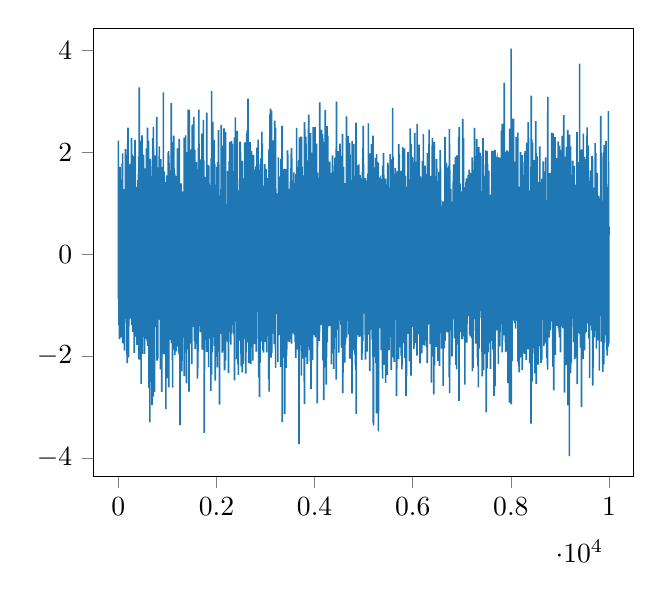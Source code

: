 % This file was created by matplotlib2tikz v0.6.17.
\begin{tikzpicture}

\definecolor{color0}{rgb}{0.122,0.467,0.706}

\begin{axis}[
xmin=-499.95, xmax=10498.95,
ymin=-4.364, ymax=4.432,
tick align=outside,
tick pos=left,
x grid style={white!69.02!black},
y grid style={white!69.02!black}
]
\addplot [semithick, color0, forget plot]
table {%
0 2.227
1 -0.885
2 0.263
3 -0.109
4 -0.736
5 -0.006
6 0.195
7 -0.622
8 0.441
9 -0.277
10 0.545
11 -0.96
12 -1.393
13 0.345
14 -0.76
15 0.04
16 -0.017
17 0.201
18 -0.959
19 0.795
20 1.032
21 -0.574
22 -1.666
23 0.987
24 0.44
25 0.732
26 0.83
27 -0.441
28 0.17
29 -0.941
30 0.693
31 0.915
32 -1.114
33 1.714
34 -1.515
35 -0.182
36 0.204
37 0.702
38 -0.096
39 -0.061
40 0.002
41 -1.045
42 -0.482
43 -0.131
44 -1.172
45 -1.015
46 -0.55
47 0.633
48 0.557
49 0.647
50 0.505
51 0.539
52 -1.535
53 -0.698
54 -0.15
55 -1.633
56 1.329
57 0.332
58 1.459
59 0.787
60 1.463
61 1.096
62 0.178
63 0.407
64 -0.487
65 -0.771
66 0.557
67 0.477
68 -1.323
69 0.988
70 -1.001
71 -0.247
72 -0.833
73 -0.097
74 0.009
75 0.146
76 1.497
77 1.778
78 0.231
79 -1.133
80 1.154
81 -0.924
82 0.143
83 -1.599
84 0.804
85 0.963
86 -1.751
87 1.978
88 -0.581
89 0.342
90 -1.654
91 1.194
92 -0.218
93 -1.228
94 -0.118
95 1.014
96 0.666
97 0.228
98 -0.239
99 -0.348
100 0.251
101 0.696
102 -1.253
103 -0.1
104 0.063
105 1.233
106 0.938
107 -0.269
108 -1.173
109 0.338
110 1.269
111 0.941
112 -0.065
113 -0.379
114 1.06
115 0.059
116 0.648
117 0.552
118 -0.529
119 0.002
120 0.25
121 1.275
122 0.983
123 -0.489
124 0.264
125 -1.891
126 -1.601
127 -0.8
128 -1.419
129 -0.156
130 -1.058
131 0.405
132 -0.681
133 -0.447
134 -1.273
135 -0.117
136 1.141
137 0.961
138 0.009
139 1.266
140 0.865
141 0.372
142 0.859
143 -0.568
144 2.059
145 -0.6
146 0.863
147 0.01
148 -0.926
149 1.144
150 0.894
151 0.572
152 0.118
153 0.301
154 -0.745
155 0.442
156 -0.936
157 0.553
158 0.631
159 0.125
160 -0.745
161 1.573
162 0.449
163 0.448
164 -1.11
165 -1.155
166 -0.84
167 0.916
168 -0.588
169 -1.356
170 -0.756
171 0.876
172 1.949
173 1.169
174 -1.319
175 1.637
176 -0.368
177 -1.963
178 -0.947
179 0.987
180 -1.058
181 0.563
182 -2.137
183 0.616
184 -0.312
185 -0.772
186 -0.348
187 -0.585
188 2.197
189 -0.472
190 0.425
191 0.244
192 0.388
193 2.133
194 0.596
195 1.374
196 1.232
197 2.481
198 1.164
199 1.44
200 0.149
201 -1.321
202 1.429
203 -0.829
204 -1.859
205 -2.028
206 -1.032
207 -1.099
208 -0.88
209 -0.178
210 0.143
211 0.759
212 0.035
213 -1.421
214 -1.155
215 -0.09
216 1.415
217 -0.372
218 -0.297
219 1.758
220 -0.459
221 -1.048
222 -0.587
223 0.137
224 1.241
225 -0.848
226 -0.834
227 -1.213
228 0.675
229 -0.53
230 0.092
231 -0.323
232 -0.208
233 1.437
234 1.19
235 -1.264
236 -0.849
237 -0.72
238 -0.225
239 1.406
240 0.468
241 -1.032
242 0.105
243 1.775
244 -1.177
245 -0.344
246 -1.149
247 -0.696
248 -0.356
249 -0.851
250 0.857
251 -0.398
252 -0.248
253 -0.883
254 0.702
255 -0.754
256 0.498
257 -1.005
258 -1.17
259 0.398
260 -0.813
261 0.911
262 -0.147
263 -1.207
264 -1.249
265 -0.529
266 0.726
267 -1.056
268 -0.917
269 2.277
270 -0.214
271 0.804
272 0.179
273 0.584
274 -1.39
275 0.944
276 0.992
277 -0.746
278 0.468
279 -0.105
280 1.629
281 1.95
282 1.151
283 -0.102
284 0.214
285 0.342
286 1.618
287 0.033
288 0.222
289 0.252
290 -1.525
291 0.653
292 0.789
293 -0.585
294 -0.613
295 -0.565
296 -0.213
297 0.517
298 0.077
299 -1.363
300 -0.311
301 -1.006
302 0.103
303 -0.896
304 -0.193
305 0.602
306 1.029
307 -0.411
308 -0.268
309 0.069
310 -0.714
311 -0.531
312 1.926
313 0.206
314 1.771
315 -1.437
316 1.119
317 -1.284
318 0.641
319 0.788
320 0.321
321 0.529
322 0.76
323 0.924
324 -0.278
325 -1.937
326 1.5
327 -1.299
328 0.244
329 1.326
330 -1.503
331 1.934
332 1.574
333 -0.958
334 0.956
335 -0.019
336 0.011
337 1.108
338 1.327
339 2.243
340 -1.62
341 0.485
342 -0.271
343 -0.338
344 1.271
345 2.009
346 0.073
347 -0.126
348 0.467
349 0.25
350 -1.012
351 -1.229
352 0.629
353 -0.237
354 0.565
355 0.691
356 -0.345
357 -0.383
358 1.317
359 -1.359
360 0.393
361 0.557
362 -0.283
363 -0.95
364 -1.001
365 0.055
366 0.684
367 -0.428
368 -0.25
369 -0.219
370 1.167
371 0.104
372 -0.53
373 -0.125
374 -0.328
375 0.241
376 -0.454
377 -0.413
378 -0.275
379 -1.781
380 -0.781
381 0.599
382 -0.604
383 0.612
384 -1.003
385 0.897
386 -0.44
387 0.41
388 -1.754
389 0.204
390 0.429
391 -1.291
392 -0.625
393 0.469
394 -0.423
395 0.31
396 -0.653
397 -1.542
398 1.452
399 1.118
400 -1.281
401 1.127
402 1.435
403 -0.296
404 0.146
405 -0.17
406 0.148
407 -0.37
408 1.287
409 0.415
410 -1.399
411 0.372
412 1.911
413 0.786
414 -0.473
415 -0.957
416 1.631
417 -2.065
418 -0.921
419 0.082
420 -1.565
421 -0.536
422 -1.935
423 0.251
424 -1.155
425 3.272
426 1.325
427 0.802
428 0.495
429 0.95
430 1.558
431 -0.198
432 0.069
433 1.073
434 0.597
435 -0.616
436 0.131
437 0.024
438 0.625
439 0.751
440 0.042
441 1.499
442 -2.07
443 -1.339
444 0.751
445 0.428
446 -1.314
447 -0.968
448 0.092
449 -1.509
450 0.248
451 -0.242
452 0.791
453 0.761
454 -0.196
455 2.228
456 -0.435
457 -0.749
458 -0.509
459 0.097
460 -0.319
461 0.254
462 -0.389
463 -2.544
464 0.03
465 -1.171
466 0.789
467 -0.798
468 -1.657
469 1.18
470 -0.371
471 0.165
472 0.658
473 0.087
474 0.507
475 0.282
476 1.605
477 0.585
478 -0.659
479 2.005
480 2.332
481 -0.689
482 -0.365
483 0.424
484 -0.357
485 -1.159
486 1.3
487 -1.958
488 -0.603
489 -1.908
490 0.547
491 1.345
492 0.965
493 0.28
494 0.52
495 1.115
496 1.402
497 0.809
498 0.473
499 0.002
500 0.026
501 0.71
502 0.966
503 -0.194
504 0.996
505 -0.234
506 -0.115
507 -0.479
508 -1.008
509 0.015
510 -0.683
511 0.578
512 1.954
513 -0.689
514 0.054
515 -0.835
516 0.618
517 -1.621
518 -1.175
519 -0.889
520 -0.885
521 0.53
522 0.567
523 -0.62
524 -1.045
525 -0.408
526 -0.823
527 0.174
528 1.038
529 -1.602
530 0.478
531 -0.07
532 -0.422
533 1.263
534 -1.956
535 0.378
536 -0.908
537 -0.803
538 1.154
539 1.647
540 1.684
541 0.681
542 0.68
543 0.074
544 -0.516
545 -0.646
546 -0.135
547 -0.762
548 -0.54
549 0.21
550 1.545
551 -1.663
552 -0.121
553 -1.139
554 0.896
555 -0.766
556 0.968
557 0.155
558 -1.66
559 1.137
560 -1.231
561 0.863
562 -1.164
563 0.066
564 1.132
565 1.59
566 -0.432
567 -0.539
568 -0.672
569 -0.151
570 -0.729
571 -0.873
572 -0.515
573 2.075
574 0.273
575 -1.324
576 -0.554
577 1.181
578 -0.676
579 -1.115
580 1.499
581 0.593
582 0.686
583 -0.221
584 1.382
585 -0.607
586 -1.174
587 -0.583
588 1.137
589 0.869
590 -1.71
591 1.346
592 2.48
593 2.432
594 1.254
595 -0.062
596 -0.557
597 -1.799
598 0.636
599 -1.621
600 0.969
601 0.54
602 0.223
603 0.481
604 -1.625
605 0.766
606 1.401
607 -0.459
608 1.088
609 -0.189
610 -0.011
611 0.041
612 -0.275
613 -0.964
614 0.022
615 0.556
616 0.676
617 2.228
618 0.807
619 1.444
620 1.549
621 -0.205
622 0.813
623 -2.628
624 -0.542
625 1.111
626 0.787
627 -0.75
628 -0.277
629 0.891
630 -0.053
631 -1.1
632 0.383
633 0.816
634 -0.313
635 -0.05
636 -1.703
637 1.67
638 0.226
639 -0.033
640 0.911
641 -1.198
642 -3.3
643 -0.637
644 -1.927
645 -1.125
646 1.117
647 -0.137
648 1.869
649 1.365
650 1.225
651 0.235
652 -0.726
653 1.618
654 -0.493
655 1.063
656 1.724
657 0.06
658 1.193
659 0.091
660 -0.404
661 0.003
662 -1.045
663 -0.34
664 -0.153
665 0.248
666 -0.936
667 -2.509
668 0.361
669 -0.911
670 0.981
671 -0.07
672 0.785
673 0.535
674 -0.996
675 -1.266
676 0.14
677 0.52
678 0.766
679 -1.075
680 0.659
681 -0.771
682 0.461
683 -0.936
684 -2.961
685 -0.805
686 -0.201
687 -0.049
688 -1.211
689 0.848
690 -0.241
691 -0.065
692 -1.441
693 1.532
694 -0.174
695 0.955
696 -0.651
697 0.168
698 0.201
699 1.197
700 0.023
701 0.211
702 2.274
703 -0.759
704 0.638
705 -0.311
706 -1.723
707 -0.152
708 0.297
709 0.111
710 -0.004
711 -0.209
712 -2.794
713 -0.302
714 2.496
715 0.681
716 1.901
717 0.097
718 0.454
719 0.276
720 0.54
721 0.066
722 0.749
723 -0.272
724 0.17
725 0.368
726 0.325
727 0.36
728 0.912
729 -1.311
730 -0.385
731 1.138
732 0.079
733 0.665
734 -1.87
735 -0.584
736 -0.849
737 -2.705
738 -0.442
739 0.688
740 0.263
741 -0.682
742 -0.514
743 -0.073
744 1.049
745 -0.865
746 -0.706
747 -1.243
748 1.893
749 1.849
750 -0.688
751 0.541
752 -0.087
753 -1.332
754 -0.588
755 0.031
756 1.935
757 0.475
758 -0.93
759 0.217
760 -0.42
761 -1.017
762 0.611
763 -0.049
764 0.788
765 -0.727
766 -0.124
767 -1.149
768 0.046
769 1.277
770 -0.254
771 -0.056
772 -0.057
773 1.015
774 -0.71
775 0.079
776 0.332
777 -1.433
778 0.019
779 1.904
780 1.086
781 1.253
782 0.357
783 2.691
784 1.424
785 0.594
786 -0.159
787 -2.088
788 1.131
789 0.259
790 0.599
791 -1.606
792 0.761
793 -0.061
794 -1.779
795 -0.675
796 -2.038
797 -0.112
798 0.009
799 -1.691
800 -0.143
801 -2.052
802 0.001
803 -0.969
804 -0.297
805 -0.654
806 -0.789
807 -0.287
808 -0.491
809 1.189
810 -1.282
811 1.335
812 1.702
813 0.05
814 1.431
815 -0.579
816 1.478
817 0.374
818 -0.489
819 -0.152
820 0.928
821 1.221
822 -0.92
823 0.146
824 -0.377
825 0.554
826 0.379
827 0.434
828 0.441
829 -0.835
830 0.588
831 -1.079
832 -0.779
833 1.921
834 0.121
835 -1.19
836 2.114
837 -0.156
838 1.133
839 -0.21
840 -1.061
841 -0.225
842 -1.02
843 -0.976
844 -0.363
845 -1.213
846 1.406
847 0.631
848 0.799
849 -1.289
850 -0.124
851 -0.491
852 -0.216
853 -0.244
854 0.674
855 0.65
856 0.305
857 -2.263
858 1.777
859 0.332
860 -0.166
861 -0.528
862 1.864
863 0.447
864 -1.13
865 0.279
866 -0.38
867 1.598
868 0.887
869 1.295
870 0.516
871 -0.478
872 0.219
873 -0.29
874 1.547
875 0.46
876 0.755
877 -1.303
878 -1.505
879 -0.786
880 -0.819
881 -0.218
882 -1.76
883 -2.705
884 -0.896
885 -0.395
886 0.452
887 1.603
888 1.714
889 -1.542
890 0.319
891 0.172
892 -0.795
893 -1.294
894 -0.836
895 0.813
896 0.447
897 1.05
898 1.339
899 0.253
900 -0.405
901 -0.31
902 -1.314
903 0.236
904 0.121
905 -0.571
906 0.002
907 -0.357
908 -0.509
909 -1.117
910 -0.821
911 -1.961
912 -0.197
913 0.794
914 0.994
915 0.429
916 -0.805
917 3.171
918 0.712
919 -1.514
920 0.923
921 1.136
922 1.251
923 -0.511
924 0.115
925 0.788
926 0.216
927 0.977
928 1.58
929 -0.292
930 -0.145
931 -0.646
932 1.62
933 0.83
934 1.094
935 -1.902
936 0.268
937 -1.968
938 0.34
939 0.284
940 0.315
941 -0.572
942 0.181
943 0.543
944 0.758
945 1.048
946 -0.025
947 1.322
948 -0.729
949 -1.306
950 0.714
951 -1.151
952 0.106
953 0.282
954 1.41
955 0.867
956 1.036
957 -0.777
958 0.001
959 -1.123
960 0.535
961 -0.578
962 -1.686
963 -1.854
964 0.112
965 1.376
966 0.427
967 0.317
968 -3.043
969 0.267
970 1.317
971 0.051
972 -1.518
973 1.041
974 -1.106
975 -1.755
976 0.989
977 -1.582
978 -0.743
979 -0.568
980 -1.6
981 0.296
982 0.509
983 -1.809
984 -0.796
985 0.124
986 1.546
987 -0.373
988 -0.542
989 -0.337
990 1.543
991 0.629
992 0.293
993 -0.664
994 1.173
995 0.153
996 -0.175
997 0.826
998 -2.432
999 0.7
1000 -0.276
1001 0.616
1002 -0.89
1003 -1.373
1004 -0.319
1005 0.943
1006 0.685
1007 1.473
1008 -0.126
1009 -1.124
1010 0.237
1011 0.824
1012 0.478
1013 1.433
1014 1.527
1015 -0.044
1016 -0.985
1017 0.252
1018 1.99
1019 0.768
1020 -0.65
1021 -0.316
1022 -0.706
1023 -0.332
1024 0.551
1025 2.022
1026 0.296
1027 1.367
1028 -2.614
1029 -1.213
1030 1.068
1031 -0.796
1032 -0.589
1033 1.126
1034 0.211
1035 1.788
1036 0.766
1037 0.275
1038 -0.071
1039 -0.029
1040 0.534
1041 0.946
1042 -0.893
1043 1.464
1044 -0.204
1045 -0.121
1046 -0.46
1047 -1.182
1048 -0.757
1049 1.647
1050 0.033
1051 -0.102
1052 0.483
1053 0.112
1054 0.433
1055 -1.682
1056 -0.433
1057 0.653
1058 -0.357
1059 -0.668
1060 -0.302
1061 0.987
1062 0.555
1063 0.475
1064 -0.288
1065 -0.474
1066 0.374
1067 -0.246
1068 -0.2
1069 -0.808
1070 -0.166
1071 1.373
1072 -0.446
1073 -0.177
1074 0.13
1075 -1.117
1076 -0.635
1077 0.819
1078 -0.232
1079 2.963
1080 0.133
1081 -0.757
1082 -1.745
1083 -0.825
1084 -0.374
1085 0.843
1086 -0.547
1087 2.197
1088 -0.727
1089 -0.135
1090 -0.385
1091 0.849
1092 1.062
1093 -0.467
1094 0.354
1095 1.142
1096 2.095
1097 -0.912
1098 0.039
1099 0.562
1100 -0.743
1101 1.248
1102 0.272
1103 -0.661
1104 -0.433
1105 -2.617
1106 -1.483
1107 -0.394
1108 -0.24
1109 -0.718
1110 -0.112
1111 -0.199
1112 0.68
1113 -0.578
1114 -0.915
1115 -0.697
1116 -1.599
1117 -0.572
1118 -0.845
1119 -0.945
1120 0.859
1121 1.139
1122 0.422
1123 0.574
1124 0.257
1125 -0.278
1126 0.88
1127 0.833
1128 -1.004
1129 0.096
1130 2.323
1131 0.048
1132 1.723
1133 0.965
1134 -0.172
1135 1.156
1136 -1.868
1137 0.194
1138 0.321
1139 -1.292
1140 0.627
1141 0.448
1142 -0.918
1143 -1.405
1144 -0.87
1145 0.684
1146 0.548
1147 -0.492
1148 -0.006
1149 -0.169
1150 1.575
1151 -1.586
1152 -1.98
1153 -1.814
1154 0.244
1155 1.301
1156 0.058
1157 -1.679
1158 -1.127
1159 0.523
1160 -1.131
1161 0.984
1162 -1.131
1163 -0.165
1164 -0.927
1165 -1.425
1166 -0.05
1167 -1.016
1168 0.136
1169 -0.694
1170 -0.673
1171 0.072
1172 -1.101
1173 -0.625
1174 -0.024
1175 0.617
1176 -0.318
1177 -1.907
1178 0.104
1179 0.029
1180 0.317
1181 0.163
1182 0.614
1183 0.514
1184 -1.073
1185 -0.84
1186 -0.462
1187 0.3
1188 -0.01
1189 1.53
1190 0.761
1191 -1.061
1192 0.72
1193 -0.969
1194 -0.18
1195 -0.576
1196 -1.125
1197 1.075
1198 0.538
1199 -0.859
1200 0.349
1201 0.61
1202 0.753
1203 -1.816
1204 -0.303
1205 -0.353
1206 2.073
1207 1.772
1208 -0.129
1209 0.758
1210 0.819
1211 -0.664
1212 -0.624
1213 -0.299
1214 0.466
1215 -0.453
1216 -0.112
1217 -0.425
1218 -0.387
1219 0.277
1220 -0.285
1221 -0.501
1222 0.123
1223 -0.775
1224 -1.561
1225 -0.777
1226 1.094
1227 1.559
1228 1.911
1229 -0.325
1230 -0.127
1231 -1.127
1232 -0.747
1233 0.126
1234 -0.01
1235 0.229
1236 -1.929
1237 -0.204
1238 -0.515
1239 -1.97
1240 0.761
1241 2.26
1242 0.432
1243 0.209
1244 -0.01
1245 1.297
1246 -1.589
1247 -0.223
1248 1.316
1249 -0.52
1250 0.17
1251 -1.283
1252 0.854
1253 -0.667
1254 -0.863
1255 -0.288
1256 0.576
1257 -3.354
1258 1.317
1259 -0.815
1260 0.243
1261 -0.09
1262 -0.144
1263 -1.011
1264 0.293
1265 0.824
1266 0.484
1267 -1.762
1268 -0.038
1269 -1.72
1270 -0.246
1271 -0.077
1272 -1.757
1273 0.292
1274 -0.863
1275 1.39
1276 -0.283
1277 0.704
1278 0.956
1279 -0.099
1280 0.816
1281 -1.281
1282 0.449
1283 0.202
1284 -0.45
1285 0.713
1286 0.196
1287 0.892
1288 0.437
1289 -0.453
1290 0.702
1291 -1.699
1292 -2.303
1293 -0.595
1294 -0.104
1295 -0.447
1296 -2.089
1297 -0.211
1298 0.561
1299 0.488
1300 0.746
1301 -0.272
1302 0.387
1303 -0.63
1304 0.889
1305 -0.138
1306 -0.432
1307 0.042
1308 0.277
1309 0.81
1310 -0.57
1311 1.233
1312 0.229
1313 -0.963
1314 1.216
1315 -0.537
1316 -0.113
1317 1.055
1318 -0.047
1319 0.385
1320 -0.296
1321 -1.639
1322 0.418
1323 -0.453
1324 0.415
1325 0.816
1326 -0.021
1327 -1.241
1328 -1.366
1329 -1.086
1330 0.654
1331 0.139
1332 0.111
1333 0.939
1334 -0.25
1335 -1.531
1336 -0.896
1337 -0.492
1338 -0.092
1339 -1.302
1340 0.635
1341 2.286
1342 -2.394
1343 1.247
1344 -1.297
1345 0.699
1346 -1.132
1347 -1.912
1348 0.269
1349 0.12
1350 -0.303
1351 -0.223
1352 0.899
1353 -0.863
1354 0.547
1355 1.108
1356 -0.701
1357 0.474
1358 -0.769
1359 0.973
1360 1.008
1361 -0.393
1362 0.725
1363 0.994
1364 0.54
1365 0.82
1366 -0.286
1367 -1.929
1368 0.201
1369 -0.655
1370 -1.517
1371 2.331
1372 -0.776
1373 -0.714
1374 -0.588
1375 1.035
1376 0.374
1377 1.426
1378 1.142
1379 -0.237
1380 -0.206
1381 -0.221
1382 2.001
1383 -0.53
1384 0.636
1385 0.597
1386 0.396
1387 -2.538
1388 1.18
1389 0.974
1390 -0.409
1391 0.547
1392 0.502
1393 -0.642
1394 -0.424
1395 0.03
1396 0.912
1397 0.411
1398 -0.165
1399 -0.866
1400 0.201
1401 0.166
1402 -1.073
1403 0.292
1404 -0.618
1405 0.632
1406 0.977
1407 0.004
1408 -0.439
1409 -1.726
1410 -0.677
1411 -1.482
1412 -0.698
1413 -0.051
1414 0.72
1415 -1.668
1416 -0.016
1417 -1.171
1418 0.32
1419 -1.806
1420 0.987
1421 -1.869
1422 2.834
1423 0.139
1424 0.385
1425 1.585
1426 1.77
1427 -0.139
1428 -0.815
1429 -0.62
1430 -0.163
1431 -1.57
1432 -0.021
1433 -0.455
1434 0.253
1435 -0.046
1436 -1.193
1437 -0.688
1438 1.354
1439 -2.697
1440 1.167
1441 -0.259
1442 0.412
1443 -1.41
1444 1.121
1445 -1.01
1446 0.931
1447 2.831
1448 1.753
1449 -1.095
1450 -1.339
1451 1.22
1452 1.681
1453 -0.772
1454 -1.368
1455 1.305
1456 -1.283
1457 -1.441
1458 -0.819
1459 0.278
1460 -1.656
1461 -0.529
1462 -0.757
1463 -0.185
1464 1.053
1465 0.796
1466 0.167
1467 -1.758
1468 0.068
1469 -0.591
1470 0.408
1471 2.029
1472 -0.355
1473 -0.585
1474 -0.48
1475 0.417
1476 -0.738
1477 -0.485
1478 -0.334
1479 -0.709
1480 -0.574
1481 0.43
1482 -0.634
1483 0.571
1484 -1.02
1485 0.378
1486 -0.227
1487 -1.696
1488 -0.925
1489 2.058
1490 -1.1
1491 0.374
1492 0.973
1493 0.206
1494 0.388
1495 -2.159
1496 -0.002
1497 -0.527
1498 1.443
1499 0.33
1500 -0.123
1501 0.577
1502 0.778
1503 -0.413
1504 0.335
1505 2.519
1506 0.009
1507 1.151
1508 0.28
1509 -0.477
1510 0.481
1511 0.504
1512 1.306
1513 -1.385
1514 1.268
1515 0.332
1516 2.544
1517 0.145
1518 -1.426
1519 0.9
1520 1.458
1521 -0.325
1522 1.409
1523 -0.327
1524 -0.337
1525 -0.021
1526 -0.85
1527 -1.08
1528 -0.258
1529 -0.868
1530 0.192
1531 1.33
1532 0.843
1533 1.222
1534 -0.258
1535 0.544
1536 0.012
1537 0.011
1538 2.692
1539 0.835
1540 0.619
1541 0.646
1542 1.06
1543 1.192
1544 1.027
1545 -1.058
1546 0.484
1547 -1.043
1548 -0.587
1549 -1.605
1550 -1.111
1551 -1.705
1552 -0.577
1553 -1.299
1554 0.819
1555 -0.307
1556 2.043
1557 -1.078
1558 0.755
1559 0.964
1560 1.581
1561 1.009
1562 1.157
1563 -1.198
1564 0.718
1565 -0.589
1566 0.795
1567 -0.005
1568 -1.866
1569 -1.494
1570 0.827
1571 -0.049
1572 0.573
1573 1.07
1574 -0.376
1575 0.385
1576 0.213
1577 -0.894
1578 -0.712
1579 0.663
1580 -0.368
1581 0.765
1582 0.427
1583 -0.247
1584 0.494
1585 0.066
1586 -1.262
1587 1.717
1588 0.288
1589 0.14
1590 1.805
1591 0.056
1592 0.462
1593 0.73
1594 0.238
1595 -1.757
1596 0.252
1597 -0.043
1598 -0.146
1599 0.181
1600 0.333
1601 -0.608
1602 -0.757
1603 -0.377
1604 1.663
1605 -0.526
1606 -0.15
1607 -0.34
1608 1.412
1609 0.561
1610 -0.533
1611 -2.444
1612 -0.386
1613 0.608
1614 1.493
1615 -0.883
1616 -1.266
1617 0.555
1618 -0.183
1619 0.337
1620 -0.657
1621 -2.23
1622 -0.675
1623 -1.223
1624 0.708
1625 -0.706
1626 -1.696
1627 0.537
1628 0.344
1629 0.507
1630 2.082
1631 -0.667
1632 1.223
1633 -0.806
1634 1.011
1635 1.283
1636 -0.17
1637 0.905
1638 0.314
1639 0.105
1640 1.021
1641 2.833
1642 1.702
1643 -1.413
1644 0.984
1645 -0.622
1646 -0.418
1647 1.082
1648 0.666
1649 0.823
1650 -1.348
1651 1.075
1652 -0.096
1653 0.787
1654 -0.91
1655 -0.886
1656 -0.43
1657 1.583
1658 0.856
1659 1.276
1660 -0.967
1661 -0.672
1662 -1.286
1663 -0.342
1664 0.546
1665 -0.966
1666 -0.18
1667 0.532
1668 0.087
1669 -1.534
1670 -0.42
1671 -0.379
1672 1.857
1673 0.761
1674 0.423
1675 0.794
1676 0.787
1677 -0.091
1678 -0.884
1679 0.34
1680 1.226
1681 -1.319
1682 0.947
1683 0.18
1684 -1.044
1685 -0.461
1686 -0.342
1687 1.391
1688 0.223
1689 1.001
1690 -1.47
1691 1.463
1692 -0.468
1693 -0.024
1694 1.264
1695 0.78
1696 -1.245
1697 -0.483
1698 -0.283
1699 1.195
1700 -0.441
1701 0.36
1702 -1.248
1703 1.533
1704 2.366
1705 0.427
1706 -0.466
1707 -1.345
1708 -0.982
1709 0.751
1710 -1.876
1711 -0.347
1712 0.274
1713 0.252
1714 0.051
1715 -0.746
1716 1.246
1717 0.046
1718 -0.621
1719 0.394
1720 -1.024
1721 -0.728
1722 -0.18
1723 -0.314
1724 0.595
1725 -1.055
1726 0.033
1727 -0.832
1728 1.204
1729 0.507
1730 0.171
1731 0.229
1732 2.635
1733 -0.208
1734 -0.181
1735 -0.303
1736 1.201
1737 -0.254
1738 -0.442
1739 -0.819
1740 1.126
1741 0.752
1742 0.321
1743 1.836
1744 -1.59
1745 1.34
1746 -0.552
1747 0.475
1748 -1.198
1749 -0.599
1750 -3.505
1751 0.008
1752 -1.464
1753 0.606
1754 0.795
1755 -2.27
1756 -0.211
1757 1.125
1758 0.627
1759 -0.38
1760 -1.392
1761 0.178
1762 -1.532
1763 -1.082
1764 -1.32
1765 0.663
1766 -0.927
1767 -0.438
1768 -0.868
1769 -0.14
1770 -0.259
1771 0.433
1772 -0.302
1773 0.938
1774 0.515
1775 -0.991
1776 1.102
1777 0.174
1778 -0.397
1779 -0.331
1780 -1.284
1781 1.517
1782 1.251
1783 -1.076
1784 -0.921
1785 0.32
1786 0.757
1787 1.233
1788 -1.689
1789 0.677
1790 0.79
1791 0.534
1792 0.029
1793 1.351
1794 -0.287
1795 -0.037
1796 -0.186
1797 1.256
1798 1.503
1799 -1.432
1800 -1.92
1801 2.777
1802 -0.777
1803 0.036
1804 -1.002
1805 -0.545
1806 0.839
1807 1.213
1808 -0.595
1809 -1.036
1810 -1.037
1811 0.984
1812 -1.156
1813 -1.276
1814 -1.537
1815 0.287
1816 -0.958
1817 -1.001
1818 -0.613
1819 -0.939
1820 0.276
1821 0.734
1822 0.212
1823 -0.299
1824 0.856
1825 -0.908
1826 0.113
1827 1.395
1828 -1.816
1829 0.176
1830 -0.73
1831 0.699
1832 0.671
1833 1.751
1834 -1.011
1835 -1.418
1836 -1.16
1837 -0.045
1838 0.606
1839 -2.219
1840 0.322
1841 -0.264
1842 0.621
1843 1.733
1844 0.351
1845 1.567
1846 0.23
1847 -1.66
1848 1.384
1849 0.297
1850 -0.915
1851 -0.242
1852 0.362
1853 -0.249
1854 0.391
1855 -1.007
1856 -0.112
1857 0.231
1858 -0.257
1859 -1.006
1860 0.445
1861 0.69
1862 -0.233
1863 -0.715
1864 -0.903
1865 0.429
1866 -0.137
1867 0.582
1868 1.35
1869 -0.599
1870 -0.885
1871 -0.96
1872 -1.631
1873 -0.136
1874 0.007
1875 -0.117
1876 0.153
1877 -0.199
1878 0.614
1879 -0.072
1880 -0.922
1881 -0.784
1882 1.058
1883 0.048
1884 -0.233
1885 0.441
1886 -2.69
1887 0.178
1888 1.166
1889 -0.378
1890 -1.071
1891 -0.268
1892 1.872
1893 -0.253
1894 -0.745
1895 0.165
1896 -0.783
1897 -0.052
1898 0.349
1899 -0.658
1900 3.203
1901 -2.365
1902 -0.523
1903 0.448
1904 0.315
1905 0.027
1906 -0.551
1907 -0.023
1908 0.015
1909 0.773
1910 0.909
1911 1.364
1912 2.119
1913 -0.301
1914 0.558
1915 0.537
1916 -1.923
1917 -0.465
1918 -0.432
1919 0.385
1920 -0.047
1921 0.006
1922 2.594
1923 0.254
1924 0.215
1925 0.472
1926 1.124
1927 -0.947
1928 0.637
1929 0.158
1930 -0.102
1931 -0.457
1932 -0.577
1933 0.578
1934 0.488
1935 0.249
1936 0.203
1937 0.99
1938 0.478
1939 -0.566
1940 -0.688
1941 -0.667
1942 0.397
1943 -0.404
1944 -0.471
1945 -0.456
1946 -0.415
1947 1.335
1948 0.047
1949 -0.183
1950 1.241
1951 2.241
1952 -0.203
1953 -0.606
1954 -1.467
1955 -1.243
1956 -1.8
1957 -0.136
1958 0.599
1959 -0.125
1960 1.43
1961 0.319
1962 -1.0
1963 1.771
1964 1.606
1965 0.259
1966 -0.674
1967 -0.196
1968 -1.559
1969 -0.469
1970 1.358
1971 0.13
1972 0.451
1973 -0.926
1974 -0.135
1975 -2.48
1976 0.082
1977 0.982
1978 -2.009
1979 -1.6
1980 1.303
1981 0.121
1982 0.221
1983 -0.694
1984 0.176
1985 0.39
1986 0.501
1987 -1.587
1988 -0.626
1989 -0.162
1990 1.316
1991 0.219
1992 1.149
1993 0.075
1994 -0.573
1995 0.985
1996 0.706
1997 -1.152
1998 0.1
1999 -0.961
2000 0.686
2001 -1.365
2002 -0.05
2003 -0.273
2004 1.101
2005 0.582
2006 0.485
2007 0.401
2008 1.714
2009 0.627
2010 -0.662
2011 1.564
2012 -1.377
2013 1.258
2014 -0.066
2015 -0.364
2016 0.386
2017 -1.339
2018 -2.22
2019 -0.273
2020 -0.034
2021 0.297
2022 -0.543
2023 -0.173
2024 0.684
2025 -1.111
2026 1.233
2027 1.803
2028 0.373
2029 0.507
2030 -0.52
2031 0.15
2032 -0.285
2033 1.776
2034 1.04
2035 -0.326
2036 0.357
2037 -0.168
2038 -0.925
2039 0.644
2040 0.526
2041 -0.18
2042 2.431
2043 -1.37
2044 -0.408
2045 -1.2
2046 0.189
2047 0.047
2048 0.014
2049 1.76
2050 -1.405
2051 -1.694
2052 -0.139
2053 -1.924
2054 0.179
2055 -1.42
2056 -0.517
2057 -0.071
2058 -0.397
2059 -1.144
2060 0.999
2061 -2.951
2062 0.664
2063 0.136
2064 0.482
2065 0.224
2066 0.834
2067 -1.46
2068 1.044
2069 -1.042
2070 0.416
2071 -0.697
2072 -0.825
2073 0.807
2074 1.146
2075 0.893
2076 -0.465
2077 0.354
2078 -1.29
2079 0.169
2080 0.128
2081 0.137
2082 -0.535
2083 0.631
2084 -0.259
2085 -0.306
2086 -0.015
2087 -0.01
2088 -0.214
2089 -1.566
2090 1.269
2091 0.849
2092 -1.463
2093 -0.881
2094 1.345
2095 0.226
2096 -0.264
2097 2.534
2098 -1.019
2099 -0.852
2100 -0.227
2101 0.269
2102 -1.009
2103 0.842
2104 2.058
2105 -0.146
2106 -0.842
2107 0.407
2108 1.686
2109 0.559
2110 0.092
2111 0.116
2112 0.739
2113 0.768
2114 1.455
2115 0.599
2116 -1.931
2117 0.889
2118 -0.837
2119 1.486
2120 -1.231
2121 -0.018
2122 -0.175
2123 -0.76
2124 -1.186
2125 2.093
2126 1.048
2127 -0.067
2128 -1.446
2129 0.069
2130 -0.109
2131 -0.539
2132 -0.007
2133 -0.626
2134 0.594
2135 2.129
2136 -1.427
2137 -0.502
2138 1.664
2139 -0.123
2140 0.513
2141 -1.555
2142 -0.821
2143 -0.923
2144 2.053
2145 0.733
2146 -0.107
2147 1.006
2148 -0.263
2149 -0.185
2150 -0.79
2151 -1.259
2152 -1.719
2153 -0.592
2154 2.469
2155 -0.0
2156 -1.899
2157 1.975
2158 0.962
2159 -0.555
2160 -2.28
2161 -2.152
2162 1.032
2163 -0.24
2164 -1.1
2165 -1.323
2166 0.873
2167 0.445
2168 0.956
2169 -0.572
2170 -0.535
2171 -2.27
2172 -0.724
2173 1.419
2174 0.592
2175 0.622
2176 -0.756
2177 -0.441
2178 0.366
2179 1.127
2180 -0.162
2181 0.964
2182 2.394
2183 -2.083
2184 -0.241
2185 0.808
2186 -1.279
2187 0.577
2188 -0.285
2189 -0.218
2190 -0.379
2191 -0.442
2192 0.058
2193 -0.167
2194 -1.489
2195 -0.381
2196 -1.26
2197 0.335
2198 0.121
2199 -0.18
2200 0.204
2201 0.885
2202 -1.418
2203 -0.862
2204 0.634
2205 0.981
2206 0.176
2207 -0.261
2208 -0.8
2209 -1.531
2210 -0.292
2211 -0.475
2212 0.256
2213 -0.872
2214 -0.689
2215 -1.37
2216 -1.142
2217 -1.634
2218 -0.579
2219 -1.152
2220 -0.253
2221 -0.917
2222 0.222
2223 0.048
2224 -1.69
2225 0.816
2226 0.315
2227 -1.289
2228 -0.205
2229 -1.726
2230 1.634
2231 -0.695
2232 -1.26
2233 -0.433
2234 0.031
2235 -0.053
2236 -0.054
2237 -0.83
2238 0.95
2239 0.108
2240 -1.272
2241 0.327
2242 -0.406
2243 -2.333
2244 0.845
2245 -0.101
2246 -0.021
2247 -0.72
2248 -0.855
2249 0.308
2250 0.708
2251 -0.289
2252 -1.178
2253 0.284
2254 1.514
2255 1.609
2256 -1.415
2257 -0.969
2258 1.826
2259 -0.268
2260 -0.057
2261 -1.038
2262 -1.533
2263 0.285
2264 -0.472
2265 -1.463
2266 -0.993
2267 -0.161
2268 2.203
2269 -0.614
2270 -1.485
2271 -0.986
2272 0.967
2273 1.42
2274 -1.041
2275 0.506
2276 0.494
2277 0.401
2278 0.266
2279 -0.661
2280 0.455
2281 -0.886
2282 1.365
2283 -0.11
2284 -0.441
2285 -1.485
2286 0.306
2287 2.152
2288 0.553
2289 0.52
2290 -0.058
2291 0.799
2292 -1.774
2293 2.078
2294 -1.284
2295 -0.383
2296 -1.487
2297 -1.567
2298 0.241
2299 1.498
2300 -0.072
2301 -0.387
2302 -0.354
2303 0.505
2304 -1.546
2305 -0.183
2306 2.221
2307 1.951
2308 -0.345
2309 1.076
2310 1.637
2311 -1.103
2312 0.197
2313 1.312
2314 -0.4
2315 1.878
2316 -0.071
2317 0.906
2318 0.644
2319 -0.58
2320 -1.288
2321 0.406
2322 2.164
2323 -0.186
2324 0.281
2325 -0.759
2326 1.589
2327 -1.026
2328 0.397
2329 -0.181
2330 -1.393
2331 0.589
2332 0.791
2333 -1.225
2334 -0.087
2335 1.228
2336 -0.8
2337 -0.185
2338 -0.122
2339 0.491
2340 0.393
2341 0.802
2342 -0.307
2343 1.632
2344 1.627
2345 0.608
2346 1.216
2347 0.007
2348 -1.106
2349 -0.881
2350 1.419
2351 1.185
2352 -1.574
2353 -0.315
2354 0.294
2355 -0.553
2356 1.3
2357 1.325
2358 -1.567
2359 -0.456
2360 0.707
2361 1.068
2362 -1.309
2363 -0.681
2364 2.291
2365 -0.155
2366 -2.478
2367 0.566
2368 -0.449
2369 -0.069
2370 1.326
2371 0.724
2372 -0.649
2373 -1.062
2374 0.596
2375 1.569
2376 -0.041
2377 0.394
2378 0.49
2379 -1.326
2380 -0.204
2381 -0.273
2382 -0.602
2383 -0.432
2384 2.682
2385 0.79
2386 0.521
2387 -0.122
2388 0.401
2389 0.105
2390 0.847
2391 0.331
2392 0.212
2393 0.855
2394 -0.507
2395 0.69
2396 -0.485
2397 0.513
2398 0.832
2399 -0.053
2400 0.921
2401 -0.658
2402 -0.628
2403 0.635
2404 1.606
2405 -0.382
2406 1.193
2407 1.902
2408 -1.272
2409 1.595
2410 -2.064
2411 1.615
2412 1.434
2413 0.32
2414 0.526
2415 -0.168
2416 2.264
2417 -0.825
2418 -1.852
2419 -0.918
2420 0.092
2421 -1.162
2422 2.419
2423 -0.072
2424 0.578
2425 1.096
2426 1.931
2427 0.332
2428 0.598
2429 -0.459
2430 0.493
2431 0.156
2432 0.175
2433 -1.194
2434 0.407
2435 -2.164
2436 -1.807
2437 -0.718
2438 0.921
2439 -1.084
2440 0.347
2441 -1.339
2442 0.676
2443 -0.414
2444 -0.748
2445 -0.464
2446 -2.369
2447 0.786
2448 -0.869
2449 0.053
2450 0.81
2451 0.28
2452 -0.7
2453 0.702
2454 -0.699
2455 0.592
2456 -0.006
2457 -1.064
2458 0.631
2459 -0.026
2460 1.251
2461 0.281
2462 0.69
2463 -1.273
2464 0.487
2465 -1.697
2466 0.325
2467 0.864
2468 1.204
2469 -1.042
2470 0.981
2471 -0.212
2472 -1.135
2473 -0.267
2474 -0.063
2475 -0.743
2476 -0.249
2477 0.503
2478 2.208
2479 -0.492
2480 -0.714
2481 -0.806
2482 -0.738
2483 1.256
2484 -0.114
2485 -0.77
2486 1.341
2487 0.421
2488 1.299
2489 2.001
2490 -0.062
2491 -0.801
2492 0.146
2493 0.394
2494 1.043
2495 1.203
2496 -1.964
2497 -0.021
2498 0.489
2499 0.051
2500 -0.154
2501 -0.219
2502 0.486
2503 -0.769
2504 -0.314
2505 0.182
2506 -2.209
2507 0.472
2508 -0.836
2509 0.492
2510 0.634
2511 0.452
2512 -1.174
2513 -0.668
2514 -0.013
2515 -1.35
2516 -1.592
2517 0.077
2518 0.095
2519 -0.366
2520 -1.276
2521 0.141
2522 -0.846
2523 1.458
2524 -2.319
2525 1.83
2526 -1.145
2527 -0.564
2528 0.92
2529 0.487
2530 1.463
2531 -1.678
2532 0.07
2533 -0.097
2534 0.65
2535 1.408
2536 1.441
2537 1.139
2538 0.438
2539 0.382
2540 -0.962
2541 -0.783
2542 -2.155
2543 0.372
2544 0.124
2545 -0.627
2546 1.486
2547 -2.093
2548 0.054
2549 -1.19
2550 0.817
2551 0.313
2552 0.719
2553 -0.716
2554 0.842
2555 0.419
2556 1.192
2557 -0.451
2558 0.011
2559 1.095
2560 1.004
2561 -0.336
2562 -0.163
2563 0.804
2564 -1.271
2565 -1.665
2566 -0.287
2567 0.266
2568 1.167
2569 -0.012
2570 -0.06
2571 0.092
2572 0.665
2573 0.629
2574 0.445
2575 -0.202
2576 2.19
2577 -1.195
2578 0.728
2579 -1.652
2580 1.463
2581 -0.139
2582 -0.366
2583 0.507
2584 1.273
2585 -0.466
2586 -1.599
2587 -0.568
2588 -1.096
2589 -1.157
2590 -1.099
2591 -1.635
2592 0.906
2593 -1.147
2594 -0.131
2595 -0.026
2596 -2.344
2597 0.756
2598 0.227
2599 -0.368
2600 -1.921
2601 -0.809
2602 -1.749
2603 0.007
2604 0.742
2605 -0.126
2606 0.548
2607 0.407
2608 0.138
2609 -1.048
2610 -1.004
2611 0.079
2612 -0.005
2613 0.087
2614 -0.059
2615 2.365
2616 -0.056
2617 -1.067
2618 2.069
2619 -0.813
2620 0.871
2621 -1.062
2622 2.212
2623 -0.482
2624 0.35
2625 0.529
2626 -1.098
2627 0.369
2628 2.428
2629 -1.733
2630 1.07
2631 -1.225
2632 -0.118
2633 -0.603
2634 -0.095
2635 0.191
2636 0.385
2637 -0.025
2638 0.067
2639 -0.038
2640 0.09
2641 0.744
2642 0.095
2643 3.052
2644 -0.277
2645 1.792
2646 -0.171
2647 -0.235
2648 -0.304
2649 0.618
2650 -1.622
2651 0.426
2652 -1.412
2653 -1.342
2654 -0.796
2655 0.994
2656 -0.071
2657 -2.139
2658 -0.184
2659 1.365
2660 0.464
2661 1.716
2662 1.088
2663 0.939
2664 -1.132
2665 -1.92
2666 -0.624
2667 1.504
2668 -0.933
2669 0.336
2670 0.999
2671 0.55
2672 0.565
2673 -0.312
2674 0.299
2675 1.121
2676 0.173
2677 -0.4
2678 -1.734
2679 1.306
2680 0.967
2681 -0.023
2682 2.076
2683 2.196
2684 -0.149
2685 -0.045
2686 -0.813
2687 -0.196
2688 -1.243
2689 0.222
2690 1.03
2691 -1.432
2692 -0.21
2693 1.296
2694 -0.46
2695 0.783
2696 0.101
2697 -2.153
2698 -0.335
2699 0.108
2700 1.635
2701 -0.582
2702 -1.394
2703 0.247
2704 0.128
2705 0.556
2706 -0.057
2707 1.67
2708 1.594
2709 -0.69
2710 1.225
2711 -0.88
2712 2.025
2713 -1.192
2714 -0.974
2715 -0.724
2716 -0.405
2717 -1.084
2718 -1.045
2719 -1.25
2720 -1.219
2721 -0.454
2722 1.242
2723 -0.16
2724 0.771
2725 1.375
2726 -0.061
2727 0.998
2728 -0.92
2729 -1.169
2730 0.571
2731 0.091
2732 -0.097
2733 -0.906
2734 -1.762
2735 0.414
2736 1.75
2737 -1.832
2738 0.346
2739 -0.822
2740 1.75
2741 1.912
2742 -2.089
2743 0.509
2744 0.408
2745 0.119
2746 1.069
2747 -0.709
2748 -0.195
2749 -0.17
2750 -0.344
2751 0.201
2752 1.131
2753 1.948
2754 -0.645
2755 0.495
2756 1.862
2757 0.306
2758 -0.49
2759 -0.197
2760 -0.211
2761 0.54
2762 0.266
2763 0.002
2764 0.137
2765 -0.743
2766 0.402
2767 -0.658
2768 -0.904
2769 -1.293
2770 0.418
2771 -0.253
2772 -1.245
2773 -0.576
2774 1.659
2775 -0.603
2776 -1.768
2777 1.388
2778 0.932
2779 1.061
2780 -0.237
2781 0.299
2782 1.09
2783 0.814
2784 -0.919
2785 0.344
2786 -1.528
2787 1.399
2788 -1.372
2789 1.062
2790 0.268
2791 0.443
2792 -0.054
2793 -0.687
2794 -0.033
2795 1.4
2796 0.857
2797 -1.196
2798 1.565
2799 -1.317
2800 -0.445
2801 1.069
2802 -1.26
2803 0.477
2804 -1.172
2805 0.504
2806 1.723
2807 -0.167
2808 -0.134
2809 -0.609
2810 -1.062
2811 -1.914
2812 0.805
2813 1.703
2814 0.8
2815 0.112
2816 1.453
2817 0.33
2818 0.695
2819 -0.024
2820 0.777
2821 -0.954
2822 0.743
2823 0.232
2824 2.091
2825 0.162
2826 0.131
2827 0.787
2828 -0.607
2829 0.27
2830 -0.472
2831 1.04
2832 -0.323
2833 0.741
2834 1.126
2835 0.14
2836 0.694
2837 -0.657
2838 -0.918
2839 0.592
2840 -0.569
2841 -1.138
2842 -0.199
2843 0.401
2844 1.199
2845 0.128
2846 -0.134
2847 -0.091
2848 2.244
2849 -0.095
2850 -0.575
2851 0.499
2852 0.352
2853 1.262
2854 -0.689
2855 1.107
2856 0.808
2857 -1.665
2858 -0.045
2859 1.045
2860 -0.051
2861 -2.416
2862 -0.537
2863 0.639
2864 -0.349
2865 1.079
2866 -0.009
2867 0.307
2868 0.926
2869 -1.412
2870 1.045
2871 -0.606
2872 -1.423
2873 -0.97
2874 -0.863
2875 -0.888
2876 -0.825
2877 -2.803
2878 -1.114
2879 -1.088
2880 0.271
2881 0.281
2882 1.646
2883 -0.888
2884 0.832
2885 -2.127
2886 1.31
2887 0.925
2888 -1.166
2889 -0.725
2890 0.137
2891 1.359
2892 1.769
2893 -0.666
2894 1.295
2895 0.918
2896 -1.461
2897 -0.851
2898 0.158
2899 -0.499
2900 0.321
2901 1.458
2902 -0.55
2903 1.12
2904 -1.513
2905 1.88
2906 0.242
2907 1.467
2908 1.152
2909 -0.578
2910 -0.147
2911 -0.726
2912 -0.464
2913 0.443
2914 0.891
2915 -0.066
2916 1.643
2917 0.052
2918 0.367
2919 0.117
2920 0.338
2921 -1.708
2922 -0.53
2923 0.475
2924 2.405
2925 -1.059
2926 -0.414
2927 -1.354
2928 0.57
2929 -0.694
2930 0.917
2931 -1.72
2932 0.338
2933 -0.239
2934 -0.044
2935 2.171
2936 -1.074
2937 0.526
2938 0.495
2939 0.509
2940 -1.131
2941 -0.162
2942 -0.474
2943 -1.012
2944 -1.019
2945 -1.892
2946 1.254
2947 -0.988
2948 1.331
2949 0.512
2950 -1.707
2951 -1.163
2952 1.279
2953 0.331
2954 0.426
2955 -0.302
2956 0.038
2957 -1.618
2958 -1.623
2959 -1.932
2960 0.039
2961 0.702
2962 -1.35
2963 -0.502
2964 0.41
2965 0.157
2966 0.599
2967 0.027
2968 1.345
2969 1.14
2970 0.033
2971 1.078
2972 0.933
2973 -0.556
2974 -1.038
2975 -0.698
2976 -1.471
2977 -0.596
2978 -0.453
2979 0.453
2980 -1.235
2981 0.57
2982 0.796
2983 1.766
2984 -0.212
2985 0.349
2986 -0.849
2987 1.253
2988 -0.38
2989 -0.443
2990 -0.083
2991 -1.723
2992 -1.533
2993 -0.541
2994 -0.082
2995 -0.656
2996 0.902
2997 1.404
2998 -0.989
2999 0.668
3000 -0.113
3001 -0.869
3002 0.52
3003 -0.486
3004 -0.962
3005 -0.723
3006 0.692
3007 -1.422
3008 -0.148
3009 1.18
3010 1.588
3011 1.672
3012 -0.878
3013 0.201
3014 -0.059
3015 -0.436
3016 -0.349
3017 0.448
3018 0.773
3019 -1.746
3020 -0.295
3021 -1.93
3022 -1.102
3023 -0.443
3024 -0.585
3025 -0.628
3026 -1.614
3027 -0.845
3028 1.071
3029 -0.503
3030 0.266
3031 0.064
3032 0.956
3033 -0.574
3034 1.489
3035 -0.074
3036 1.226
3037 0.668
3038 0.65
3039 -0.089
3040 -0.613
3041 -1.477
3042 0.057
3043 1.186
3044 1.425
3045 0.487
3046 -1.47
3047 0.97
3048 -0.042
3049 0.37
3050 -0.606
3051 1.103
3052 1.323
3053 0.644
3054 1.301
3055 0.567
3056 -0.189
3057 -0.321
3058 1.007
3059 -1.215
3060 -0.136
3061 1.248
3062 -0.019
3063 -0.782
3064 0.289
3065 -2.448
3066 -0.488
3067 0.123
3068 2.052
3069 1.672
3070 -0.216
3071 -0.57
3072 1.846
3073 -2.696
3074 -0.222
3075 -0.766
3076 0.696
3077 0.78
3078 -0.279
3079 -0.668
3080 -0.738
3081 1.525
3082 0.772
3083 -1.392
3084 0.959
3085 -0.53
3086 -0.576
3087 2.742
3088 -0.117
3089 -1.06
3090 -0.856
3091 0.506
3092 -1.023
3093 -0.354
3094 0.204
3095 0.734
3096 0.353
3097 -0.299
3098 0.088
3099 2.855
3100 -1.149
3101 -0.067
3102 -1.355
3103 1.357
3104 0.677
3105 -0.318
3106 -0.816
3107 0.18
3108 -0.412
3109 -0.937
3110 0.003
3111 -2.029
3112 1.354
3113 -1.03
3114 -0.247
3115 0.821
3116 0.056
3117 0.325
3118 0.207
3119 -0.351
3120 -0.138
3121 0.685
3122 0.607
3123 -0.493
3124 2.816
3125 -0.884
3126 0.002
3127 -1.936
3128 -0.802
3129 -0.988
3130 0.866
3131 0.846
3132 0.573
3133 -0.217
3134 -0.863
3135 0.662
3136 -0.732
3137 1.291
3138 0.931
3139 0.763
3140 -0.321
3141 0.021
3142 -0.733
3143 -1.334
3144 -1.559
3145 -1.411
3146 0.086
3147 -0.493
3148 2.231
3149 -0.703
3150 0.561
3151 -0.504
3152 0.287
3153 0.923
3154 -0.036
3155 -0.01
3156 0.93
3157 0.707
3158 1.112
3159 -0.186
3160 -0.764
3161 0.593
3162 -0.729
3163 -0.399
3164 -1.469
3165 -0.653
3166 1.218
3167 -0.996
3168 0.586
3169 1.292
3170 0.075
3171 1.006
3172 -1.17
3173 0.192
3174 2.23
3175 -1.762
3176 1.2
3177 1.639
3178 0.986
3179 -0.337
3180 1.047
3181 0.118
3182 0.179
3183 -0.186
3184 0.07
3185 0.784
3186 1.177
3187 2.618
3188 1.417
3189 -0.511
3190 0.465
3191 0.138
3192 -0.204
3193 -0.645
3194 -0.206
3195 -0.74
3196 0.312
3197 0.83
3198 -0.589
3199 -0.838
3200 0.054
3201 -1.842
3202 -0.599
3203 2.479
3204 1.9
3205 -2.232
3206 0.11
3207 -0.772
3208 1.285
3209 0.056
3210 -0.728
3211 -1.004
3212 0.168
3213 -1.126
3214 -1.009
3215 -0.911
3216 -0.932
3217 -1.002
3218 -1.137
3219 -0.801
3220 -0.438
3221 0.288
3222 0.07
3223 1.088
3224 0.941
3225 -0.771
3226 -0.812
3227 -0.174
3228 -1.179
3229 -0.208
3230 1.194
3231 0.066
3232 1.046
3233 -0.166
3234 0.498
3235 1.004
3236 -0.141
3237 -0.135
3238 0.056
3239 -0.81
3240 -0.129
3241 0.095
3242 -1.095
3243 -0.123
3244 -0.596
3245 0.022
3246 -0.736
3247 0.139
3248 -0.414
3249 -1.147
3250 -1.013
3251 -2.121
3252 0.305
3253 0.575
3254 0.478
3255 0.469
3256 -0.986
3257 0.677
3258 0.497
3259 0.133
3260 -0.196
3261 1.897
3262 -0.195
3263 0.762
3264 -0.672
3265 0.349
3266 0.041
3267 -0.436
3268 -0.625
3269 0.61
3270 -1.587
3271 0.704
3272 1.205
3273 -1.22
3274 0.659
3275 -1.371
3276 0.916
3277 1.415
3278 -0.472
3279 -0.633
3280 -1.127
3281 0.659
3282 1.526
3283 -0.387
3284 -0.671
3285 -1.124
3286 1.007
3287 -0.196
3288 -1.302
3289 -0.258
3290 -0.393
3291 -0.249
3292 -0.273
3293 0.421
3294 1.256
3295 -1.147
3296 -0.199
3297 0.734
3298 1.453
3299 -0.406
3300 -0.705
3301 -0.022
3302 -0.687
3303 1.029
3304 -0.308
3305 0.149
3306 -0.364
3307 1.104
3308 -0.053
3309 -2.213
3310 1.43
3311 0.285
3312 1.869
3313 -0.543
3314 -1.451
3315 0.098
3316 -0.003
3317 -0.689
3318 -0.974
3319 -1.387
3320 0.119
3321 -0.565
3322 -0.684
3323 -0.778
3324 -0.461
3325 0.553
3326 1.537
3327 0.307
3328 1.013
3329 -1.537
3330 -0.309
3331 0.773
3332 0.749
3333 0.296
3334 2.516
3335 0.984
3336 -1.916
3337 -1.869
3338 0.271
3339 1.6
3340 -0.068
3341 -3.297
3342 -0.449
3343 0.982
3344 -1.634
3345 0.594
3346 -0.004
3347 -1.564
3348 -0.977
3349 1.007
3350 0.996
3351 -0.436
3352 0.093
3353 0.124
3354 0.432
3355 -0.486
3356 -0.18
3357 0.308
3358 -0.229
3359 0.974
3360 0.192
3361 -1.061
3362 0.11
3363 0.124
3364 -1.083
3365 0.603
3366 -0.401
3367 1.109
3368 1.077
3369 0.244
3370 -0.041
3371 1.671
3372 -0.152
3373 1.492
3374 0.059
3375 0.237
3376 1.634
3377 -1.362
3378 0.952
3379 -0.552
3380 1.185
3381 -0.671
3382 -2.029
3383 -0.287
3384 0.566
3385 1.455
3386 0.456
3387 1.213
3388 -0.441
3389 1.279
3390 0.328
3391 -0.74
3392 -3.133
3393 0.528
3394 1.616
3395 1.396
3396 0.901
3397 -0.284
3398 -0.859
3399 -0.267
3400 -0.1
3401 -1.961
3402 0.027
3403 -0.552
3404 0.08
3405 -0.613
3406 1.342
3407 0.943
3408 -1.361
3409 -1.506
3410 -0.002
3411 0.608
3412 1.667
3413 0.587
3414 -0.4
3415 0.025
3416 -2.234
3417 -0.248
3418 0.79
3419 1.451
3420 -0.032
3421 0.699
3422 0.802
3423 0.097
3424 -0.456
3425 0.29
3426 0.004
3427 0.459
3428 1.584
3429 1.483
3430 -1.99
3431 -0.304
3432 0.233
3433 1.519
3434 0.457
3435 -1.046
3436 -0.222
3437 1.167
3438 0.487
3439 -1.226
3440 -0.635
3441 0.379
3442 0.041
3443 0.242
3444 0.369
3445 -0.259
3446 0.428
3447 2.037
3448 0.674
3449 0.305
3450 -0.037
3451 1.946
3452 0.342
3453 0.694
3454 0.208
3455 1.838
3456 -0.543
3457 -0.645
3458 0.574
3459 -0.221
3460 -0.194
3461 0.674
3462 -0.738
3463 -0.177
3464 -0.076
3465 0.362
3466 0.599
3467 -0.512
3468 0.76
3469 -0.63
3470 -0.994
3471 0.624
3472 -1.714
3473 0.663
3474 0.135
3475 0.245
3476 0.254
3477 0.096
3478 -0.586
3479 -0.493
3480 -0.625
3481 -0.377
3482 0.667
3483 -0.852
3484 -0.678
3485 -1.723
3486 -1.168
3487 -0.354
3488 0.516
3489 0.731
3490 0.046
3491 -0.826
3492 -0.346
3493 0.531
3494 1.282
3495 0.832
3496 -0.898
3497 -0.555
3498 -1.664
3499 -0.681
3500 0.966
3501 -0.306
3502 -1.145
3503 0.303
3504 0.354
3505 -0.469
3506 1.421
3507 0.562
3508 -0.435
3509 0.569
3510 -0.457
3511 -0.402
3512 0.051
3513 -0.501
3514 1.375
3515 -0.518
3516 -0.486
3517 0.045
3518 -0.345
3519 1.322
3520 1.698
3521 0.424
3522 0.081
3523 1.97
3524 0.091
3525 -0.422
3526 0.179
3527 0.329
3528 2.078
3529 -0.887
3530 -1.757
3531 -0.673
3532 -0.834
3533 -0.479
3534 -0.023
3535 -0.857
3536 1.873
3537 1.167
3538 0.599
3539 -0.353
3540 0.154
3541 -0.666
3542 -0.301
3543 1.292
3544 -0.526
3545 -0.775
3546 -0.525
3547 -1.52
3548 0.66
3549 1.017
3550 0.037
3551 -0.877
3552 -0.393
3553 -1.249
3554 1.058
3555 -0.382
3556 0.15
3557 0.432
3558 -0.558
3559 -0.022
3560 -1.034
3561 -1.557
3562 -1.472
3563 0.797
3564 0.351
3565 -0.448
3566 -0.217
3567 -0.231
3568 0.054
3569 1.196
3570 -0.969
3571 -0.292
3572 -0.22
3573 0.498
3574 0.277
3575 1.443
3576 -0.42
3577 1.602
3578 -1.543
3579 0.399
3580 0.057
3581 1.388
3582 1.184
3583 -0.679
3584 -0.279
3585 -1.035
3586 0.71
3587 1.141
3588 -1.573
3589 0.278
3590 -0.16
3591 -1.586
3592 0.176
3593 0.818
3594 -0.646
3595 0.931
3596 1.196
3597 -1.164
3598 0.201
3599 -1.113
3600 -0.928
3601 -0.112
3602 1.071
3603 -0.243
3604 -1.728
3605 -0.402
3606 1.055
3607 -0.298
3608 -0.275
3609 0.504
3610 -0.249
3611 -1.524
3612 0.501
3613 -1.993
3614 -0.179
3615 -0.162
3616 -2.035
3617 1.204
3618 -1.371
3619 -0.282
3620 -0.589
3621 1.567
3622 0.557
3623 -0.194
3624 -0.587
3625 -0.761
3626 -1.362
3627 0.913
3628 -0.629
3629 -1.074
3630 -0.696
3631 -1.48
3632 0.133
3633 2.475
3634 0.153
3635 -0.147
3636 -0.49
3637 1.826
3638 0.66
3639 1.1
3640 1.112
3641 0.51
3642 0.046
3643 0.112
3644 -0.748
3645 -1.446
3646 -0.733
3647 -0.15
3648 -0.943
3649 -1.874
3650 0.926
3651 0.501
3652 -1.549
3653 0.868
3654 0.009
3655 0.864
3656 0.236
3657 0.052
3658 -0.571
3659 1.258
3660 0.283
3661 -0.734
3662 1.028
3663 -0.092
3664 -0.076
3665 -0.135
3666 -1.192
3667 0.191
3668 -0.629
3669 -0.343
3670 -1.577
3671 -0.628
3672 -0.367
3673 0.81
3674 -0.848
3675 -0.542
3676 -0.235
3677 0.116
3678 1.846
3679 -0.215
3680 -1.375
3681 -1.272
3682 0.936
3683 -3.728
3684 -1.455
3685 -1.211
3686 -1.117
3687 -0.686
3688 -1.899
3689 -0.396
3690 0.228
3691 2.289
3692 -0.658
3693 0.461
3694 -1.02
3695 -0.254
3696 1.998
3697 -0.701
3698 -0.86
3699 0.896
3700 -0.911
3701 -1.534
3702 0.476
3703 1.133
3704 -1.254
3705 -0.448
3706 0.555
3707 -1.113
3708 -0.912
3709 1.533
3710 0.361
3711 0.68
3712 -1.487
3713 -0.286
3714 0.304
3715 0.222
3716 -0.987
3717 0.564
3718 0.872
3719 2.305
3720 0.349
3721 0.866
3722 -0.196
3723 -1.784
3724 0.357
3725 -0.511
3726 0.31
3727 0.256
3728 1.005
3729 0.657
3730 -2.384
3731 1.02
3732 1.167
3733 -0.438
3734 2.307
3735 -0.857
3736 -0.242
3737 0.052
3738 -1.603
3739 0.282
3740 -0.148
3741 1.716
3742 0.641
3743 -1.44
3744 -0.795
3745 -0.317
3746 0.899
3747 -0.399
3748 0.254
3749 0.539
3750 -0.883
3751 -0.295
3752 0.658
3753 0.791
3754 -0.322
3755 -0.842
3756 -2.051
3757 -1.726
3758 -0.056
3759 1.122
3760 -0.384
3761 -0.489
3762 1.215
3763 0.515
3764 -0.31
3765 1.545
3766 -1.744
3767 -1.427
3768 0.3
3769 -0.733
3770 0.347
3771 -1.411
3772 -0.459
3773 1.128
3774 -0.146
3775 0.93
3776 1.128
3777 -2.049
3778 -0.174
3779 -0.189
3780 1.163
3781 0.887
3782 -1.878
3783 0.099
3784 0.464
3785 -1.48
3786 0.811
3787 1.497
3788 0.666
3789 -0.518
3790 -2.49
3791 -0.525
3792 1.099
3793 -1.926
3794 2.591
3795 -2.945
3796 0.205
3797 2.454
3798 -0.914
3799 -0.894
3800 -0.697
3801 -0.579
3802 -0.144
3803 0.466
3804 -0.396
3805 0.909
3806 0.258
3807 -0.654
3808 0.87
3809 0.708
3810 -1.269
3811 1.064
3812 1.282
3813 -0.744
3814 0.528
3815 0.402
3816 -0.104
3817 -1.098
3818 2.304
3819 -0.387
3820 -0.492
3821 -2.023
3822 -0.298
3823 0.163
3824 -1.081
3825 2.17
3826 -0.128
3827 0.134
3828 0.145
3829 1.103
3830 -0.452
3831 0.441
3832 0.289
3833 1.0
3834 0.642
3835 1.44
3836 1.138
3837 -0.143
3838 -0.31
3839 -0.271
3840 0.511
3841 -1.095
3842 1.57
3843 1.771
3844 -0.739
3845 -0.825
3846 -1.485
3847 -0.77
3848 -2.152
3849 -0.966
3850 1.266
3851 1.839
3852 -0.475
3853 1.635
3854 -0.638
3855 -2.111
3856 0.809
3857 0.258
3858 -1.347
3859 0.482
3860 -0.966
3861 0.417
3862 0.309
3863 0.778
3864 -0.612
3865 0.007
3866 0.368
3867 -0.485
3868 -0.294
3869 -0.697
3870 1.19
3871 0.943
3872 -0.668
3873 -0.072
3874 -0.097
3875 -1.813
3876 2.462
3877 -0.522
3878 -0.637
3879 -1.406
3880 -0.707
3881 2.735
3882 -0.846
3883 -0.507
3884 -0.198
3885 0.32
3886 0.573
3887 1.358
3888 0.36
3889 -0.542
3890 -0.023
3891 0.161
3892 0.27
3893 -0.374
3894 0.618
3895 0.754
3896 -0.254
3897 1.003
3898 -0.185
3899 -1.884
3900 -0.326
3901 -0.892
3902 -0.718
3903 0.823
3904 -0.339
3905 -0.421
3906 -1.071
3907 -1.069
3908 1.306
3909 -1.216
3910 -0.093
3911 -0.822
3912 -1.417
3913 -2.105
3914 -0.239
3915 0.038
3916 2.376
3917 -1.059
3918 0.31
3919 1.213
3920 0.004
3921 -0.742
3922 -0.493
3923 -1.537
3924 0.224
3925 -2.648
3926 -1.993
3927 -0.653
3928 0.497
3929 0.077
3930 -0.789
3931 0.025
3932 -0.125
3933 -0.929
3934 -1.75
3935 1.039
3936 1.838
3937 -1.505
3938 0.309
3939 0.892
3940 1.989
3941 0.844
3942 1.487
3943 0.213
3944 -0.102
3945 -0.584
3946 1.043
3947 0.28
3948 -0.233
3949 1.195
3950 -0.887
3951 0.64
3952 0.652
3953 0.887
3954 -1.174
3955 -0.35
3956 -0.671
3957 -1.394
3958 0.845
3959 -2.08
3960 -0.336
3961 -0.768
3962 0.759
3963 -1.247
3964 0.421
3965 -0.029
3966 0.024
3967 0.772
3968 0.548
3969 -0.386
3970 -0.803
3971 -0.189
3972 2.49
3973 0.982
3974 -0.254
3975 -0.371
3976 -1.59
3977 -0.104
3978 1.203
3979 0.928
3980 -1.54
3981 -1.563
3982 -0.643
3983 0.105
3984 1.368
3985 -1.208
3986 -0.133
3987 0.075
3988 0.78
3989 -0.465
3990 0.897
3991 -0.625
3992 0.836
3993 0.682
3994 0.234
3995 0.628
3996 0.178
3997 -1.081
3998 -0.098
3999 0.012
4000 0.156
4001 -0.7
4002 0.951
4003 0.36
4004 -0.733
4005 0.091
4006 0.293
4007 -0.876
4008 -0.527
4009 2.495
4010 -0.797
4011 0.816
4012 -1.27
4013 -0.826
4014 0.731
4015 0.747
4016 -0.937
4017 -1.634
4018 -0.532
4019 1.5
4020 -0.984
4021 -0.114
4022 1.496
4023 0.432
4024 -1.352
4025 -0.875
4026 -0.617
4027 -0.17
4028 0.88
4029 0.196
4030 -0.801
4031 -1.104
4032 -1.153
4033 -0.521
4034 -0.288
4035 -0.837
4036 0.424
4037 -1.493
4038 -0.772
4039 0.874
4040 2.169
4041 -0.421
4042 -0.08
4043 0.233
4044 1.105
4045 -0.752
4046 1.377
4047 -0.74
4048 0.27
4049 -0.651
4050 0.554
4051 1.016
4052 0.442
4053 -0.795
4054 -2.927
4055 0.862
4056 -0.547
4057 -1.815
4058 -0.519
4059 1.601
4060 -0.749
4061 -0.117
4062 -0.58
4063 0.03
4064 1.102
4065 0.154
4066 -1.221
4067 -0.083
4068 -0.876
4069 -1.059
4070 1.363
4071 -0.438
4072 -0.12
4073 1.157
4074 0.828
4075 -0.684
4076 -1.41
4077 -1.398
4078 0.685
4079 0.161
4080 0.47
4081 0.956
4082 -0.305
4083 0.251
4084 -0.265
4085 0.588
4086 1.18
4087 -1.27
4088 -0.69
4089 0.356
4090 -0.034
4091 -0.784
4092 0.399
4093 0.935
4094 -0.116
4095 0.63
4096 1.498
4097 -1.703
4098 -0.197
4099 -1.531
4100 -1.062
4101 -0.212
4102 -0.501
4103 -0.705
4104 -0.161
4105 2.975
4106 0.856
4107 1.603
4108 -0.036
4109 1.365
4110 -0.405
4111 -0.119
4112 -0.308
4113 -0.91
4114 1.434
4115 0.08
4116 0.553
4117 0.59
4118 -1.212
4119 -0.632
4120 1.145
4121 0.972
4122 0.799
4123 -0.415
4124 -0.34
4125 -0.51
4126 0.589
4127 -1.186
4128 1.604
4129 -0.255
4130 -1.392
4131 -0.014
4132 1.158
4133 0.885
4134 1.005
4135 -0.768
4136 1.233
4137 0.622
4138 1.99
4139 -0.271
4140 0.416
4141 -0.386
4142 2.443
4143 0.885
4144 0.999
4145 -0.215
4146 0.355
4147 -0.657
4148 1.221
4149 0.115
4150 0.83
4151 0.282
4152 0.68
4153 -0.125
4154 0.627
4155 0.087
4156 1.933
4157 -0.039
4158 -0.22
4159 0.095
4160 1.598
4161 -1.137
4162 2.353
4163 0.197
4164 2.276
4165 0.817
4166 0.209
4167 0.016
4168 0.382
4169 -0.236
4170 -2.086
4171 0.87
4172 0.291
4173 0.857
4174 0.2
4175 -0.965
4176 -0.796
4177 1.561
4178 -0.969
4179 -0.069
4180 -0.013
4181 -0.02
4182 1.077
4183 1.101
4184 -0.203
4185 -1.27
4186 -0.22
4187 -2.864
4188 -0.177
4189 0.656
4190 -1.947
4191 0.316
4192 1.503
4193 1.701
4194 -1.584
4195 -0.847
4196 0.229
4197 0.428
4198 -0.54
4199 1.492
4200 -0.219
4201 0.213
4202 -0.183
4203 0.073
4204 0.996
4205 2.196
4206 0.942
4207 -1.076
4208 -2.22
4209 -0.774
4210 -0.411
4211 0.69
4212 -0.747
4213 0.561
4214 1.189
4215 0.161
4216 0.927
4217 2.827
4218 0.822
4219 -0.327
4220 -0.4
4221 1.47
4222 -0.029
4223 -0.1
4224 -0.803
4225 -2.049
4226 0.286
4227 -0.017
4228 0.896
4229 -0.347
4230 -0.379
4231 -0.343
4232 -0.073
4233 0.247
4234 -0.789
4235 0.89
4236 -2.559
4237 0.035
4238 0.255
4239 0.395
4240 1.091
4241 -1.674
4242 0.222
4243 0.699
4244 -2.024
4245 -0.142
4246 -0.453
4247 1.221
4248 -0.651
4249 -0.056
4250 0.365
4251 2.513
4252 -0.312
4253 -1.582
4254 -0.547
4255 -0.627
4256 -0.882
4257 -1.727
4258 -0.48
4259 -0.542
4260 1.119
4261 0.143
4262 0.412
4263 -0.105
4264 2.169
4265 -1.197
4266 2.327
4267 -0.096
4268 0.054
4269 0.709
4270 -0.287
4271 -1.035
4272 -0.286
4273 0.392
4274 1.411
4275 -0.034
4276 -0.148
4277 -0.556
4278 1.101
4279 1.493
4280 0.401
4281 0.965
4282 -0.173
4283 1.418
4284 0.193
4285 0.09
4286 0.821
4287 1.1
4288 0.444
4289 -1.419
4290 0.146
4291 -0.185
4292 -0.686
4293 -0.845
4294 0.588
4295 0.218
4296 0.181
4297 0.452
4298 -1.005
4299 -0.394
4300 -0.183
4301 0.791
4302 1.438
4303 -0.899
4304 -0.867
4305 -1.05
4306 0.266
4307 -0.279
4308 0.076
4309 1.816
4310 0.552
4311 -0.16
4312 1.514
4313 -0.229
4314 -0.35
4315 0.127
4316 -0.261
4317 -0.614
4318 0.396
4319 -0.412
4320 -0.685
4321 -1.41
4322 0.316
4323 0.467
4324 0.001
4325 -0.05
4326 -0.794
4327 -1.38
4328 0.57
4329 0.55
4330 0.938
4331 1.592
4332 -0.37
4333 0.652
4334 1.277
4335 -0.522
4336 0.921
4337 0.459
4338 -0.593
4339 0.418
4340 -0.684
4341 -2.163
4342 -0.533
4343 -0.361
4344 0.101
4345 0.856
4346 1.152
4347 -0.133
4348 1.022
4349 -1.417
4350 -0.596
4351 0.117
4352 -0.691
4353 -1.152
4354 -1.948
4355 0.019
4356 0.153
4357 -0.736
4358 0.105
4359 0.256
4360 0.726
4361 1.153
4362 -0.025
4363 -0.978
4364 -1.571
4365 1.935
4366 -0.267
4367 -0.384
4368 -1.454
4369 1.74
4370 1.57
4371 -1.885
4372 -0.375
4373 -0.157
4374 0.63
4375 0.574
4376 0.714
4377 -0.933
4378 -1.406
4379 -0.317
4380 -0.389
4381 0.039
4382 -1.01
4383 0.815
4384 -0.392
4385 -0.148
4386 1.072
4387 0.634
4388 -0.363
4389 -1.37
4390 -2.252
4391 1.103
4392 -0.815
4393 0.802
4394 -0.578
4395 1.055
4396 0.771
4397 -1.86
4398 -0.978
4399 1.205
4400 -1.637
4401 0.466
4402 0.748
4403 -0.247
4404 1.613
4405 0.551
4406 -0.301
4407 -1.581
4408 -0.461
4409 -1.042
4410 0.816
4411 0.377
4412 -0.118
4413 0.588
4414 -1.497
4415 1.893
4416 0.097
4417 0.899
4418 1.723
4419 -0.863
4420 0.53
4421 -0.414
4422 1.549
4423 -0.009
4424 -0.262
4425 -0.013
4426 -1.524
4427 0.177
4428 1.768
4429 0.073
4430 -0.588
4431 -0.49
4432 1.285
4433 -0.811
4434 -0.367
4435 -0.054
4436 1.462
4437 -0.511
4438 2.065
4439 -2.461
4440 0.075
4441 0.096
4442 1.507
4443 -0.67
4444 0.321
4445 -0.371
4446 0.954
4447 2.994
4448 0.546
4449 -1.108
4450 -1.164
4451 -0.021
4452 0.556
4453 0.18
4454 0.464
4455 -0.067
4456 0.912
4457 -1.133
4458 -0.391
4459 -0.176
4460 0.04
4461 -1.12
4462 1.491
4463 1.126
4464 -0.893
4465 1.565
4466 -0.302
4467 0.023
4468 -0.378
4469 -0.824
4470 -1.227
4471 -0.021
4472 -1.481
4473 -0.727
4474 0.775
4475 -1.12
4476 0.308
4477 -0.502
4478 1.326
4479 -1.162
4480 -0.499
4481 -0.541
4482 0.09
4483 1.512
4484 2.019
4485 -0.907
4486 1.52
4487 -0.635
4488 -0.489
4489 0.254
4490 0.895
4491 1.893
4492 -1.932
4493 0.968
4494 0.721
4495 -0.78
4496 0.699
4497 -0.483
4498 -0.916
4499 0.042
4500 -0.536
4501 -0.424
4502 0.424
4503 -1.299
4504 1.438
4505 0.193
4506 -0.316
4507 0.04
4508 -0.529
4509 1.697
4510 0.176
4511 0.133
4512 -0.73
4513 -0.849
4514 -0.588
4515 0.887
4516 0.483
4517 -0.162
4518 2.168
4519 0.04
4520 0.432
4521 -1.189
4522 -1.281
4523 -1.127
4524 -1.127
4525 0.112
4526 0.25
4527 0.437
4528 1.927
4529 0.175
4530 0.267
4531 1.139
4532 1.464
4533 0.086
4534 0.096
4535 -0.773
4536 0.048
4537 0.244
4538 0.133
4539 -1.382
4540 -0.497
4541 1.46
4542 0.853
4543 1.383
4544 0.302
4545 0.258
4546 -0.826
4547 1.253
4548 -1.527
4549 -1.798
4550 0.975
4551 1.063
4552 1.058
4553 -1.839
4554 0.643
4555 -1.094
4556 1.219
4557 -0.943
4558 1.838
4559 1.768
4560 -0.307
4561 1.462
4562 0.037
4563 0.609
4564 1.546
4565 1.013
4566 -0.978
4567 -0.794
4568 -1.132
4569 2.36
4570 -0.929
4571 0.525
4572 -0.25
4573 0.124
4574 -2.727
4575 0.168
4576 0.837
4577 -0.163
4578 -2.319
4579 -1.941
4580 0.027
4581 -1.515
4582 0.15
4583 0.774
4584 1.168
4585 -1.572
4586 -0.69
4587 -0.438
4588 -0.795
4589 -0.23
4590 -0.066
4591 1.711
4592 0.209
4593 0.178
4594 -0.397
4595 -1.171
4596 0.71
4597 -0.445
4598 -0.804
4599 -0.127
4600 0.005
4601 1.097
4602 -0.584
4603 0.216
4604 0.131
4605 0.825
4606 -0.793
4607 -0.975
4608 -0.629
4609 -1.715
4610 -0.163
4611 -0.845
4612 -0.432
4613 -2.13
4614 0.738
4615 -1.13
4616 0.446
4617 -0.716
4618 0.484
4619 0.765
4620 -0.735
4621 1.119
4622 1.394
4623 -1.777
4624 -0.183
4625 0.52
4626 0.62
4627 0.208
4628 -0.699
4629 1.186
4630 0.442
4631 -1.687
4632 0.741
4633 -0.837
4634 0.986
4635 0.271
4636 0.246
4637 -1.101
4638 -0.9
4639 -0.433
4640 -1.555
4641 1.33
4642 0.032
4643 -0.21
4644 -0.575
4645 -0.019
4646 -0.425
4647 0.125
4648 2.702
4649 -1.639
4650 0.432
4651 1.325
4652 1.204
4653 0.024
4654 -0.985
4655 -0.02
4656 0.67
4657 0.49
4658 -0.86
4659 0.525
4660 -1.307
4661 -0.995
4662 -0.254
4663 1.07
4664 0.29
4665 0.283
4666 -0.497
4667 0.755
4668 -0.07
4669 0.222
4670 1.089
4671 0.094
4672 0.193
4673 -0.5
4674 -0.651
4675 -0.648
4676 -0.383
4677 0.547
4678 0.345
4679 1.204
4680 1.414
4681 -1.172
4682 2.315
4683 -0.037
4684 0.117
4685 1.352
4686 -0.524
4687 0.828
4688 0.661
4689 -0.06
4690 0.12
4691 -0.885
4692 -1.317
4693 0.271
4694 -1.059
4695 -0.75
4696 -1.575
4697 -0.458
4698 1.041
4699 0.461
4700 -0.13
4701 0.221
4702 1.536
4703 -0.529
4704 -1.175
4705 -1.453
4706 0.433
4707 -0.32
4708 0.789
4709 -1.035
4710 0.193
4711 2.181
4712 1.661
4713 -1.558
4714 -1.334
4715 -2.052
4716 0.999
4717 -0.033
4718 1.022
4719 -0.537
4720 -0.004
4721 -0.879
4722 0.747
4723 1.953
4724 -0.72
4725 -0.59
4726 0.528
4727 -0.076
4728 -0.416
4729 -0.886
4730 -0.682
4731 -0.485
4732 -0.01
4733 -1.045
4734 -1.168
4735 -0.131
4736 0.184
4737 -0.485
4738 -0.332
4739 -0.957
4740 1.452
4741 -0.551
4742 1.109
4743 -0.295
4744 0.683
4745 0.157
4746 -0.749
4747 -0.599
4748 0.948
4749 -1.767
4750 1.14
4751 -0.609
4752 -1.405
4753 -0.662
4754 -0.552
4755 -1.293
4756 0.205
4757 -2.095
4758 0.969
4759 -1.351
4760 -1.532
4761 -1.002
4762 -2.734
4763 -1.132
4764 0.998
4765 2.215
4766 -0.697
4767 -0.636
4768 1.233
4769 2.031
4770 -0.258
4771 -0.987
4772 0.491
4773 0.226
4774 1.247
4775 0.329
4776 0.051
4777 0.259
4778 0.423
4779 1.399
4780 -0.862
4781 0.733
4782 0.245
4783 1.601
4784 -1.884
4785 0.982
4786 0.269
4787 -0.44
4788 -0.47
4789 -1.066
4790 0.425
4791 -0.718
4792 -0.808
4793 -0.075
4794 -0.335
4795 -0.939
4796 0.21
4797 0.105
4798 0.154
4799 -0.999
4800 2.156
4801 1.035
4802 -0.013
4803 1.535
4804 -1.113
4805 0.265
4806 1.328
4807 -0.656
4808 -1.571
4809 0.748
4810 0.607
4811 -0.726
4812 -0.796
4813 -0.791
4814 -0.167
4815 1.003
4816 -1.502
4817 -0.67
4818 0.03
4819 -1.966
4820 0.414
4821 -1.293
4822 0.48
4823 -0.0
4824 1.084
4825 -1.813
4826 0.638
4827 -0.83
4828 1.138
4829 0.276
4830 0.545
4831 0.539
4832 -0.31
4833 -2.179
4834 0.164
4835 -0.755
4836 -0.097
4837 -1.255
4838 1.237
4839 0.596
4840 -1.08
4841 1.668
4842 2.58
4843 0.489
4844 0.585
4845 -3.134
4846 -0.383
4847 0.159
4848 0.807
4849 -0.248
4850 1.229
4851 0.055
4852 0.338
4853 -1.674
4854 -0.469
4855 0.399
4856 0.209
4857 -0.539
4858 0.998
4859 -0.643
4860 0.138
4861 0.137
4862 -0.278
4863 1.742
4864 -0.37
4865 0.82
4866 0.053
4867 0.591
4868 -0.754
4869 -1.036
4870 -0.661
4871 -0.508
4872 0.067
4873 0.149
4874 -1.107
4875 -1.348
4876 1.247
4877 0.232
4878 -0.906
4879 0.807
4880 1.156
4881 0.709
4882 -0.623
4883 1.688
4884 -0.015
4885 -0.947
4886 0.889
4887 -1.589
4888 -1.298
4889 -0.751
4890 -0.5
4891 -0.272
4892 -0.773
4893 1.437
4894 -0.181
4895 -0.245
4896 0.572
4897 1.585
4898 1.761
4899 0.206
4900 -1.279
4901 -0.801
4902 -0.419
4903 -1.014
4904 -0.087
4905 -0.642
4906 0.352
4907 -1.623
4908 0.295
4909 -0.896
4910 -0.735
4911 0.143
4912 1.038
4913 -0.167
4914 -1.318
4915 0.658
4916 -0.019
4917 0.339
4918 -0.454
4919 -0.397
4920 -0.232
4921 0.146
4922 -0.694
4923 -1.258
4924 -0.437
4925 -0.561
4926 1.554
4927 -0.63
4928 -1.312
4929 0.876
4930 -0.938
4931 -1.186
4932 -1.614
4933 -0.1
4934 -0.732
4935 -0.259
4936 -1.055
4937 0.167
4938 0.382
4939 0.668
4940 -0.322
4941 0.986
4942 0.182
4943 0.371
4944 -1.129
4945 -1.182
4946 0.14
4947 0.923
4948 -1.092
4949 -1.259
4950 -0.042
4951 0.392
4952 -0.267
4953 -1.241
4954 -1.199
4955 -0.722
4956 -0.245
4957 0.887
4958 -0.431
4959 0.656
4960 -0.632
4961 -2.076
4962 -0.571
4963 -0.118
4964 -1.042
4965 -0.159
4966 -0.356
4967 1.488
4968 -1.946
4969 0.359
4970 0.588
4971 -1.126
4972 -1.194
4973 -1.314
4974 0.169
4975 0.396
4976 1.604
4977 0.883
4978 1.889
4979 0.184
4980 -0.014
4981 -0.678
4982 -0.532
4983 -1.714
4984 2.091
4985 0.069
4986 0.338
4987 0.261
4988 -0.857
4989 0.078
4990 1.609
4991 2.514
4992 -0.089
4993 0.006
4994 -0.285
4995 1.771
4996 0.67
4997 0.495
4998 0.873
4999 -0.854
5000 -0.747
5001 1.259
5002 -0.319
5003 -0.999
5004 -0.002
5005 -0.586
5006 -0.991
5007 0.496
5008 -1.169
5009 0.446
5010 0.119
5011 1.268
5012 -0.047
5013 0.403
5014 0.081
5015 -0.38
5016 -0.247
5017 0.35
5018 0.789
5019 -0.215
5020 -0.21
5021 0.549
5022 0.891
5023 -0.445
5024 0.071
5025 -0.634
5026 -0.628
5027 -0.521
5028 0.78
5029 0.287
5030 1.047
5031 -1.586
5032 -0.019
5033 1.489
5034 -0.668
5035 -1.97
5036 -1.258
5037 -0.502
5038 -2.07
5039 -0.718
5040 -0.308
5041 0.099
5042 0.462
5043 -0.513
5044 0.76
5045 -0.194
5046 0.368
5047 -0.511
5048 1.44
5049 0.644
5050 0.356
5051 0.425
5052 0.958
5053 -0.585
5054 0.718
5055 0.538
5056 0.965
5057 -0.821
5058 0.562
5059 -1.152
5060 -0.348
5061 -0.554
5062 -0.987
5063 -0.89
5064 0.784
5065 1.279
5066 -1.913
5067 -1.534
5068 -1.028
5069 -0.199
5070 -0.235
5071 1.36
5072 0.594
5073 -0.203
5074 -1.076
5075 1.057
5076 -1.097
5077 0.455
5078 -0.439
5079 0.912
5080 0.359
5081 1.581
5082 0.874
5083 -0.664
5084 -1.325
5085 0.657
5086 1.023
5087 -0.25
5088 -0.705
5089 0.939
5090 -0.938
5091 -0.237
5092 -1.333
5093 -0.433
5094 1.414
5095 -1.581
5096 2.564
5097 -1.496
5098 -0.147
5099 -1.033
5100 -0.455
5101 0.933
5102 0.678
5103 0.506
5104 0.152
5105 -0.645
5106 -1.355
5107 -0.457
5108 1.56
5109 0.169
5110 -0.367
5111 1.271
5112 1.79
5113 0.671
5114 1.867
5115 0.862
5116 -0.064
5117 -1.553
5118 -0.41
5119 -1.344
5120 0.374
5121 -0.643
5122 -0.583
5123 0.465
5124 -0.127
5125 -2.296
5126 -0.963
5127 1.783
5128 0.729
5129 -0.949
5130 1.679
5131 1.976
5132 -0.397
5133 0.084
5134 0.775
5135 -0.92
5136 -0.1
5137 -0.711
5138 1.972
5139 -0.524
5140 -1.161
5141 -0.475
5142 0.345
5143 -1.481
5144 0.925
5145 -0.266
5146 -0.276
5147 0.882
5148 -0.802
5149 0.37
5150 0.106
5151 0.197
5152 0.302
5153 0.825
5154 -0.593
5155 -0.57
5156 1.725
5157 0.631
5158 0.618
5159 -1.471
5160 2.158
5161 -0.371
5162 0.193
5163 0.375
5164 -0.816
5165 0.174
5166 0.097
5167 -0.379
5168 -0.057
5169 -0.75
5170 -0.55
5171 0.157
5172 1.546
5173 -1.677
5174 0.876
5175 -0.17
5176 -0.176
5177 0.525
5178 0.714
5179 1.773
5180 1.275
5181 -0.402
5182 0.655
5183 0.263
5184 0.992
5185 -1.393
5186 -0.158
5187 0.748
5188 2.324
5189 0.82
5190 0.632
5191 -2.006
5192 0.95
5193 -3.315
5194 0.598
5195 0.128
5196 0.596
5197 -0.646
5198 -1.909
5199 0.217
5200 0.234
5201 -1.203
5202 -3.362
5203 -0.662
5204 0.267
5205 -0.818
5206 -1.923
5207 -0.756
5208 0.823
5209 0.315
5210 -1.058
5211 0.289
5212 -1.715
5213 0.339
5214 1.131
5215 0.891
5216 0.631
5217 -0.004
5218 -0.168
5219 0.002
5220 1.079
5221 0.55
5222 0.885
5223 -0.268
5224 -0.418
5225 -1.757
5226 1.254
5227 -0.439
5228 -1.411
5229 0.245
5230 1.702
5231 -1.605
5232 -0.59
5233 -0.2
5234 -1.971
5235 -0.333
5236 -0.195
5237 -2.016
5238 -1.858
5239 0.05
5240 -0.807
5241 -0.108
5242 1.888
5243 -0.452
5244 -1.761
5245 0.502
5246 -0.23
5247 0.496
5248 0.372
5249 -2.132
5250 -0.159
5251 -1.158
5252 -0.026
5253 1.267
5254 1.421
5255 -1.422
5256 0.293
5257 -0.701
5258 -0.655
5259 -0.149
5260 -0.441
5261 -3.125
5262 0.583
5263 0.545
5264 1.963
5265 0.177
5266 -1.58
5267 -0.475
5268 -0.755
5269 -0.49
5270 0.735
5271 0.006
5272 0.913
5273 1.032
5274 -1.464
5275 -0.06
5276 -0.449
5277 -0.616
5278 0.51
5279 0.296
5280 0.833
5281 -0.132
5282 1.169
5283 1.808
5284 1.346
5285 -0.005
5286 -0.032
5287 0.457
5288 -1.213
5289 -0.712
5290 -1.895
5291 -1.167
5292 -0.14
5293 -2.273
5294 0.47
5295 0.29
5296 0.447
5297 0.403
5298 1.785
5299 0.815
5300 -3.477
5301 1.239
5302 -0.177
5303 0.701
5304 -2.83
5305 -0.386
5306 1.126
5307 -0.42
5308 0.673
5309 -0.174
5310 -0.081
5311 -0.901
5312 -0.777
5313 0.191
5314 -0.555
5315 -1.025
5316 -0.475
5317 -0.927
5318 0.579
5319 0.783
5320 -0.006
5321 -0.028
5322 0.89
5323 0.212
5324 0.337
5325 -0.02
5326 -0.043
5327 0.106
5328 0.182
5329 1.263
5330 0.551
5331 -0.732
5332 0.82
5333 -1.39
5334 0.105
5335 0.333
5336 -0.843
5337 -0.184
5338 -1.45
5339 1.486
5340 1.488
5341 1.435
5342 0.928
5343 -0.695
5344 0.976
5345 0.007
5346 -1.447
5347 0.273
5348 0.101
5349 0.53
5350 -1.35
5351 -0.429
5352 -0.018
5353 -0.08
5354 -0.895
5355 0.742
5356 -0.967
5357 0.975
5358 -1.885
5359 -0.613
5360 -0.063
5361 0.037
5362 0.48
5363 -0.544
5364 1.469
5365 0.344
5366 0.025
5367 0.881
5368 0.047
5369 0.791
5370 0.81
5371 1.475
5372 -0.006
5373 0.658
5374 0.154
5375 0.92
5376 0.78
5377 0.617
5378 -0.1
5379 -0.963
5380 -1.032
5381 -0.585
5382 0.55
5383 -0.732
5384 -0.965
5385 -2.441
5386 1.678
5387 0.55
5388 0.122
5389 -0.859
5390 1.733
5391 -0.207
5392 0.606
5393 -0.391
5394 0.56
5395 0.243
5396 -0.525
5397 1.582
5398 1.024
5399 0.356
5400 0.017
5401 -1.52
5402 -0.136
5403 1.987
5404 -0.731
5405 0.462
5406 0.654
5407 0.286
5408 1.472
5409 -0.631
5410 1.303
5411 -0.484
5412 1.563
5413 -0.522
5414 -0.266
5415 0.013
5416 -0.031
5417 -0.28
5418 0.47
5419 -0.896
5420 -0.295
5421 -2.175
5422 -0.178
5423 1.202
5424 -0.13
5425 0.752
5426 -0.659
5427 -0.013
5428 0.383
5429 -0.311
5430 -1.555
5431 -0.854
5432 -0.2
5433 0.718
5434 0.495
5435 0.095
5436 -0.905
5437 -0.078
5438 0.663
5439 -0.033
5440 1.084
5441 -0.756
5442 -0.562
5443 0.317
5444 -0.5
5445 1.48
5446 1.408
5447 -2.528
5448 -1.119
5449 -0.68
5450 0.948
5451 -0.679
5452 -1.513
5453 0.057
5454 -0.368
5455 0.032
5456 -0.708
5457 -1.796
5458 0.974
5459 -0.631
5460 -1.225
5461 -1.603
5462 -0.308
5463 0.807
5464 -0.86
5465 -0.656
5466 -1.182
5467 1.354
5468 1.368
5469 -0.367
5470 0.188
5471 0.214
5472 1.04
5473 1.357
5474 -0.6
5475 0.223
5476 -0.768
5477 0.015
5478 -0.024
5479 -0.087
5480 -1.084
5481 0.487
5482 -0.933
5483 -2.376
5484 0.01
5485 -0.76
5486 -0.412
5487 1.199
5488 -1.074
5489 1.794
5490 -0.412
5491 -0.02
5492 -0.503
5493 -1.029
5494 1.486
5495 1.75
5496 0.415
5497 0.923
5498 -0.996
5499 0.53
5500 -0.078
5501 -0.992
5502 -0.813
5503 -0.438
5504 -0.988
5505 0.445
5506 0.659
5507 1.209
5508 -1.021
5509 0.145
5510 -1.842
5511 1.1
5512 -0.504
5513 0.85
5514 0.66
5515 1.063
5516 0.37
5517 0.316
5518 0.77
5519 -1.885
5520 1.034
5521 -0.597
5522 0.42
5523 -0.744
5524 -0.775
5525 0.868
5526 0.059
5527 -1.534
5528 -0.349
5529 -1.17
5530 -0.518
5531 -1.162
5532 -1.631
5533 -0.377
5534 -0.948
5535 -0.637
5536 -0.044
5537 -0.563
5538 1.96
5539 0.449
5540 0.182
5541 0.661
5542 -0.15
5543 1.07
5544 -0.293
5545 -1.175
5546 0.838
5547 -0.416
5548 0.68
5549 -0.807
5550 0.033
5551 0.713
5552 1.68
5553 -0.598
5554 0.387
5555 1.226
5556 -0.24
5557 1.859
5558 -0.646
5559 -0.373
5560 0.081
5561 -0.61
5562 -2.269
5563 0.996
5564 1.361
5565 1.023
5566 -0.372
5567 -0.944
5568 -1.517
5569 0.806
5570 0.187
5571 -1.058
5572 -0.34
5573 1.041
5574 0.531
5575 -0.03
5576 1.104
5577 -0.492
5578 0.733
5579 0.203
5580 1.127
5581 0.096
5582 0.129
5583 -0.08
5584 -0.934
5585 -0.097
5586 0.736
5587 -0.267
5588 -0.113
5589 -0.794
5590 2.867
5591 0.172
5592 -0.511
5593 -0.12
5594 0.454
5595 0.586
5596 -2.027
5597 1.913
5598 1.351
5599 -1.061
5600 -0.199
5601 -1.79
5602 0.512
5603 1.561
5604 0.051
5605 0.101
5606 0.583
5607 -0.629
5608 -1.628
5609 0.188
5610 0.22
5611 -0.504
5612 0.797
5613 0.068
5614 1.443
5615 0.403
5616 0.849
5617 0.618
5618 0.199
5619 -0.71
5620 -1.789
5621 -0.135
5622 -0.839
5623 1.566
5624 -2.114
5625 -0.801
5626 -1.102
5627 0.714
5628 0.184
5629 0.016
5630 -0.248
5631 0.702
5632 -0.948
5633 -0.771
5634 -0.183
5635 0.657
5636 -0.159
5637 -1.078
5638 -1.294
5639 -1.125
5640 -0.785
5641 -0.597
5642 0.657
5643 0.857
5644 1.69
5645 0.173
5646 0.302
5647 0.941
5648 1.646
5649 0.076
5650 0.502
5651 0.471
5652 0.003
5653 0.276
5654 1.318
5655 0.205
5656 -0.505
5657 0.722
5658 1.538
5659 0.897
5660 -1.256
5661 -1.154
5662 -0.971
5663 0.084
5664 0.629
5665 -0.598
5666 -0.272
5667 -0.301
5668 -2.034
5669 0.636
5670 -2.788
5671 1.596
5672 -2.4
5673 0.89
5674 0.184
5675 0.174
5676 -1.186
5677 -0.854
5678 -0.888
5679 -0.157
5680 -0.632
5681 0.905
5682 1.394
5683 0.12
5684 0.085
5685 0.393
5686 -0.165
5687 0.368
5688 0.693
5689 0.726
5690 0.426
5691 1.63
5692 -0.264
5693 0.465
5694 0.521
5695 0.164
5696 0.305
5697 -0.78
5698 -0.36
5699 0.583
5700 0.507
5701 0.419
5702 -0.823
5703 0.134
5704 -0.249
5705 0.207
5706 0.805
5707 -0.924
5708 -1.494
5709 -0.04
5710 0.694
5711 -2.061
5712 1.595
5713 0.642
5714 1.449
5715 2.158
5716 0.556
5717 0.005
5718 -0.933
5719 -0.58
5720 -1.253
5721 -1.08
5722 1.783
5723 0.359
5724 -1.828
5725 1.328
5726 -0.886
5727 1.962
5728 1.009
5729 0.497
5730 -0.718
5731 -0.889
5732 -1.631
5733 1.38
5734 -0.468
5735 -1.663
5736 0.169
5737 0.068
5738 -0.509
5739 -0.442
5740 0.276
5741 1.015
5742 0.307
5743 -0.359
5744 -1.535
5745 0.965
5746 0.071
5747 -0.014
5748 -0.036
5749 0.521
5750 1.415
5751 0.95
5752 -1.525
5753 -0.289
5754 -0.922
5755 -1.229
5756 -0.445
5757 -0.11
5758 1.244
5759 -1.219
5760 0.957
5761 0.123
5762 -0.176
5763 -0.013
5764 -0.459
5765 1.632
5766 -1.993
5767 -0.479
5768 -0.816
5769 0.003
5770 -0.803
5771 -0.04
5772 -0.008
5773 -0.64
5774 0.522
5775 -0.253
5776 -1.808
5777 1.251
5778 1.011
5779 -2.261
5780 -0.585
5781 -1.405
5782 0.786
5783 -0.268
5784 -1.385
5785 -0.594
5786 0.626
5787 0.257
5788 -0.075
5789 -0.354
5790 -0.451
5791 -0.539
5792 -0.429
5793 2.097
5794 -0.008
5795 1.441
5796 -1.08
5797 0.816
5798 -0.271
5799 -0.028
5800 -0.398
5801 0.628
5802 1.313
5803 -0.365
5804 0.628
5805 -0.563
5806 1.175
5807 1.333
5808 0.032
5809 0.626
5810 -1.592
5811 -0.055
5812 -0.424
5813 0.131
5814 0.522
5815 -0.456
5816 0.744
5817 -1.753
5818 0.514
5819 1.507
5820 -0.627
5821 0.765
5822 0.653
5823 0.43
5824 1.293
5825 1.128
5826 -1.357
5827 -1.26
5828 1.853
5829 -0.031
5830 0.652
5831 -1.53
5832 0.557
5833 2.077
5834 0.693
5835 -1.172
5836 0.059
5837 -0.774
5838 -0.003
5839 -2.039
5840 0.116
5841 0.332
5842 0.16
5843 -1.182
5844 -1.407
5845 -0.545
5846 0.19
5847 1.337
5848 -0.49
5849 1.054
5850 0.678
5851 0.732
5852 0.773
5853 0.387
5854 1.535
5855 -0.979
5856 0.131
5857 -0.598
5858 0.204
5859 0.775
5860 -0.81
5861 -2.779
5862 0.256
5863 -0.696
5864 0.075
5865 -2.252
5866 -1.317
5867 1.276
5868 0.35
5869 0.342
5870 -0.398
5871 0.313
5872 1.304
5873 -2.395
5874 0.235
5875 -0.135
5876 -0.356
5877 0.322
5878 1.321
5879 -0.411
5880 -0.199
5881 -0.69
5882 0.286
5883 0.362
5884 -0.886
5885 -1.218
5886 0.277
5887 -0.964
5888 -0.486
5889 0.663
5890 0.449
5891 0.13
5892 -0.069
5893 0.357
5894 0.388
5895 -0.334
5896 0.529
5897 0.901
5898 0.666
5899 -0.04
5900 0.546
5901 1.499
5902 2.008
5903 0.629
5904 -1.567
5905 0.256
5906 -0.403
5907 -0.387
5908 0.508
5909 -0.163
5910 -1.095
5911 -1.048
5912 -1.192
5913 -0.565
5914 0.499
5915 1.145
5916 -0.276
5917 -0.446
5918 -0.917
5919 -0.68
5920 0.28
5921 0.443
5922 0.114
5923 -0.914
5924 -0.874
5925 -0.375
5926 -0.6
5927 1.255
5928 0.992
5929 0.803
5930 -0.933
5931 -1.045
5932 -2.104
5933 -1.113
5934 -0.77
5935 0.333
5936 0.889
5937 -1.15
5938 1.183
5939 -2.052
5940 0.88
5941 -1.395
5942 0.922
5943 0.021
5944 -0.532
5945 1.424
5946 1.534
5947 2.468
5948 1.654
5949 -0.742
5950 0.997
5951 1.896
5952 -1.497
5953 0.447
5954 -1.422
5955 0.468
5956 -0.563
5957 -0.062
5958 -0.057
5959 0.671
5960 -0.599
5961 0.527
5962 -0.31
5963 -0.334
5964 -2.384
5965 -2.109
5966 2.162
5967 -0.571
5968 0.498
5969 -0.174
5970 -1.367
5971 -1.723
5972 0.001
5973 0.476
5974 1.844
5975 -0.553
5976 -0.115
5977 -0.662
5978 -0.958
5979 0.964
5980 -0.686
5981 0.787
5982 0.813
5983 0.196
5984 -0.089
5985 0.064
5986 0.918
5987 0.116
5988 -1.427
5989 -1.432
5990 -0.398
5991 1.168
5992 -0.271
5993 1.91
5994 1.473
5995 0.507
5996 -0.429
5997 -0.509
5998 0.091
5999 0.695
6000 0.999
6001 1.003
6002 1.031
6003 0.868
6004 0.039
6005 0.531
6006 0.52
6007 -0.203
6008 0.784
6009 0.916
6010 -0.302
6011 0.036
6012 0.192
6013 0.406
6014 0.161
6015 0.272
6016 0.697
6017 0.232
6018 -1.091
6019 1.269
6020 0.14
6021 -0.716
6022 -0.874
6023 -1.865
6024 0.296
6025 0.373
6026 0.38
6027 -1.815
6028 -0.31
6029 0.006
6030 1.537
6031 0.254
6032 0.37
6033 1.801
6034 0.724
6035 1.767
6036 -0.077
6037 -0.293
6038 -0.354
6039 2.381
6040 1.487
6041 -0.293
6042 -0.343
6043 1.54
6044 -0.779
6045 -0.11
6046 -0.248
6047 -0.212
6048 -1.648
6049 0.184
6050 0.882
6051 -0.13
6052 1.542
6053 -0.87
6054 -1.047
6055 -0.172
6056 0.306
6057 -0.883
6058 -0.474
6059 -1.744
6060 -0.691
6061 -0.308
6062 -0.686
6063 0.484
6064 0.258
6065 0.362
6066 -0.323
6067 0.006
6068 0.095
6069 0.666
6070 0.45
6071 0.193
6072 -0.408
6073 1.814
6074 0.59
6075 -0.64
6076 -0.619
6077 -1.054
6078 1.1
6079 0.531
6080 0.4
6081 -0.409
6082 -0.833
6083 -0.711
6084 -1.556
6085 -0.469
6086 -1.59
6087 -0.244
6088 -1.99
6089 2.557
6090 0.68
6091 0.166
6092 -1.454
6093 -0.688
6094 0.377
6095 -1.111
6096 0.462
6097 -0.435
6098 1.733
6099 0.129
6100 -0.11
6101 0.532
6102 -1.545
6103 0.103
6104 0.222
6105 0.234
6106 1.317
6107 -1.573
6108 1.353
6109 -0.292
6110 -1.216
6111 -0.342
6112 0.154
6113 -0.287
6114 0.188
6115 -0.627
6116 -0.038
6117 1.443
6118 1.524
6119 1.022
6120 -0.658
6121 0.016
6122 -0.37
6123 0.602
6124 0.379
6125 0.424
6126 2.148
6127 1.362
6128 -1.087
6129 1.937
6130 -0.264
6131 0.423
6132 -1.442
6133 0.468
6134 1.892
6135 -1.091
6136 1.317
6137 0.023
6138 1.062
6139 0.721
6140 -0.867
6141 -1.527
6142 0.47
6143 0.258
6144 0.56
6145 0.613
6146 0.333
6147 -0.677
6148 -2.144
6149 0.329
6150 -0.558
6151 -0.681
6152 -1.648
6153 1.527
6154 0.311
6155 -0.267
6156 -0.414
6157 1.312
6158 -0.631
6159 -0.489
6160 -1.194
6161 1.462
6162 -0.041
6163 -0.868
6164 -0.504
6165 1.24
6166 -0.206
6167 1.489
6168 -0.437
6169 -0.125
6170 -0.383
6171 0.427
6172 0.32
6173 0.327
6174 -0.405
6175 0.991
6176 -0.701
6177 0.06
6178 1.415
6179 0.371
6180 0.581
6181 -0.855
6182 0.171
6183 -1.946
6184 -1.235
6185 -0.96
6186 -0.926
6187 -0.411
6188 -0.195
6189 0.136
6190 0.702
6191 0.703
6192 -0.219
6193 -0.179
6194 -0.947
6195 -1.429
6196 -0.041
6197 1.065
6198 1.83
6199 -0.738
6200 0.158
6201 -1.093
6202 -0.638
6203 1.795
6204 -1.781
6205 -0.104
6206 -0.507
6207 -0.587
6208 -0.174
6209 -0.408
6210 0.518
6211 1.415
6212 0.472
6213 0.659
6214 -0.347
6215 -0.052
6216 0.309
6217 2.353
6218 -0.374
6219 0.395
6220 1.445
6221 0.572
6222 -0.889
6223 -0.81
6224 -0.426
6225 -1.105
6226 -0.294
6227 -0.18
6228 -0.479
6229 0.889
6230 -0.728
6231 -0.718
6232 -0.254
6233 0.954
6234 -0.835
6235 -0.377
6236 -0.78
6237 -0.197
6238 0.665
6239 -1.211
6240 -0.969
6241 0.679
6242 -1.795
6243 -0.72
6244 -0.661
6245 -0.522
6246 1.704
6247 0.283
6248 1.735
6249 -0.151
6250 -0.04
6251 -0.104
6252 -1.694
6253 0.303
6254 0.613
6255 -0.972
6256 -0.609
6257 -1.36
6258 -0.43
6259 -0.699
6260 0.368
6261 1.303
6262 1.052
6263 0.056
6264 -0.145
6265 -0.153
6266 1.032
6267 -0.324
6268 0.835
6269 1.534
6270 0.65
6271 -0.351
6272 0.677
6273 -0.351
6274 -0.772
6275 -0.196
6276 0.791
6277 0.013
6278 0.996
6279 0.426
6280 1.38
6281 1.404
6282 -1.829
6283 -0.001
6284 1.568
6285 -1.052
6286 0.051
6287 0.894
6288 -0.114
6289 0.036
6290 -1.764
6291 0.91
6292 0.039
6293 0.54
6294 -0.33
6295 -2.137
6296 -1.533
6297 -0.965
6298 1.987
6299 -0.893
6300 -0.38
6301 0.061
6302 0.738
6303 -0.637
6304 -0.66
6305 -0.475
6306 -0.076
6307 -0.375
6308 0.023
6309 0.09
6310 0.566
6311 0.008
6312 0.182
6313 0.516
6314 -1.383
6315 -1.199
6316 1.571
6317 0.21
6318 1.398
6319 0.087
6320 0.493
6321 -0.043
6322 0.654
6323 -0.991
6324 0.435
6325 0.34
6326 -0.719
6327 0.003
6328 0.381
6329 0.506
6330 2.148
6331 1.457
6332 0.298
6333 2.443
6334 0.001
6335 0.852
6336 1.163
6337 -0.775
6338 0.398
6339 -1.355
6340 0.04
6341 1.2
6342 -1.35
6343 -0.003
6344 0.309
6345 0.023
6346 -1.194
6347 0.056
6348 -0.301
6349 -0.37
6350 0.218
6351 -0.125
6352 -0.242
6353 0.662
6354 0.254
6355 1.323
6356 0.5
6357 0.527
6358 -1.764
6359 -1.624
6360 1.316
6361 1.536
6362 -0.938
6363 -0.037
6364 -1.311
6365 -1.102
6366 -0.399
6367 -0.6
6368 -0.201
6369 -0.695
6370 -0.048
6371 1.228
6372 -0.639
6373 -0.296
6374 -0.058
6375 -0.025
6376 -0.547
6377 -0.283
6378 1.085
6379 -0.281
6380 -2.522
6381 0.039
6382 -1.497
6383 0.028
6384 -0.869
6385 -0.81
6386 -0.254
6387 -0.206
6388 0.505
6389 -0.368
6390 -0.846
6391 0.178
6392 1.132
6393 -1.363
6394 -0.38
6395 0.069
6396 -0.046
6397 0.165
6398 1.235
6399 2.276
6400 1.096
6401 1.459
6402 -1.257
6403 -1.205
6404 2.2
6405 0.541
6406 1.358
6407 -2.008
6408 -0.421
6409 0.64
6410 0.491
6411 -0.161
6412 0.93
6413 -0.004
6414 -0.898
6415 0.198
6416 0.917
6417 0.199
6418 0.501
6419 0.801
6420 0.147
6421 0.758
6422 -1.813
6423 -0.889
6424 -0.509
6425 0.04
6426 -2.07
6427 -0.803
6428 -2.752
6429 -0.744
6430 -0.219
6431 -0.191
6432 -0.31
6433 -1.066
6434 -0.544
6435 -0.288
6436 0.231
6437 2.204
6438 -1.195
6439 1.31
6440 -0.835
6441 -0.279
6442 -0.592
6443 -1.02
6444 -2.178
6445 -0.306
6446 0.05
6447 -0.101
6448 -1.226
6449 -0.703
6450 -1.536
6451 0.06
6452 1.28
6453 0.928
6454 -0.268
6455 -0.044
6456 1.529
6457 -1.013
6458 -1.789
6459 -0.476
6460 -0.555
6461 -0.078
6462 1.062
6463 -0.006
6464 -0.987
6465 1.056
6466 0.386
6467 0.903
6468 -0.037
6469 0.107
6470 0.771
6471 -0.14
6472 0.376
6473 -1.136
6474 -1.492
6475 -1.684
6476 -1.822
6477 -0.318
6478 1.146
6479 -1.459
6480 -1.385
6481 0.079
6482 -0.202
6483 1.867
6484 1.748
6485 1.255
6486 -0.406
6487 0.711
6488 1.682
6489 1.498
6490 -1.302
6491 0.831
6492 0.003
6493 -0.639
6494 0.337
6495 0.843
6496 -0.537
6497 0.105
6498 0.932
6499 0.406
6500 0.771
6501 0.73
6502 0.572
6503 -0.472
6504 -1.13
6505 -0.726
6506 -0.267
6507 0.404
6508 -0.881
6509 0.582
6510 -0.808
6511 -0.011
6512 -0.56
6513 -0.817
6514 -1.305
6515 -2.101
6516 -1.074
6517 1.217
6518 -0.002
6519 -0.407
6520 0.792
6521 -0.57
6522 0.784
6523 0.171
6524 -1.211
6525 -1.607
6526 0.714
6527 0.3
6528 0.005
6529 0.003
6530 1.436
6531 1.021
6532 1.613
6533 -1.88
6534 -0.267
6535 0.289
6536 -0.091
6537 0.049
6538 -0.839
6539 1.006
6540 0.077
6541 1.165
6542 -1.896
6543 0.693
6544 -2.198
6545 -0.665
6546 -0.499
6547 -0.191
6548 0.168
6549 -0.624
6550 0.349
6551 -1.202
6552 -0.414
6553 0.664
6554 0.877
6555 -0.058
6556 -0.554
6557 -1.244
6558 -0.483
6559 0.577
6560 -0.172
6561 2.042
6562 1.415
6563 0.575
6564 -1.544
6565 1.675
6566 -0.491
6567 -0.301
6568 -0.756
6569 1.058
6570 0.263
6571 -0.136
6572 0.827
6573 -1.033
6574 -1.304
6575 -0.871
6576 -0.334
6577 0.828
6578 0.476
6579 0.51
6580 0.363
6581 0.807
6582 0.12
6583 -0.186
6584 -0.459
6585 -0.043
6586 0.862
6587 -0.39
6588 0.667
6589 0.319
6590 -0.578
6591 -1.856
6592 -1.358
6593 0.417
6594 -0.089
6595 0.766
6596 -0.991
6597 0.152
6598 -1.488
6599 -0.475
6600 -0.458
6601 0.008
6602 -0.882
6603 0.553
6604 -0.765
6605 0.615
6606 -0.867
6607 -0.547
6608 -0.208
6609 0.942
6610 -0.829
6611 -0.886
6612 0.133
6613 0.415
6614 -0.381
6615 0.095
6616 1.037
6617 -1.125
6618 -1.484
6619 -2.586
6620 -0.619
6621 -1.048
6622 0.769
6623 0.192
6624 -0.777
6625 -0.184
6626 -1.667
6627 -1.08
6628 0.341
6629 0.558
6630 0.163
6631 0.759
6632 0.825
6633 -0.915
6634 -0.698
6635 -0.497
6636 0.503
6637 -0.056
6638 0.198
6639 0.526
6640 -0.636
6641 -0.045
6642 -1.85
6643 -0.455
6644 0.569
6645 -1.493
6646 0.146
6647 0.055
6648 -0.292
6649 0.534
6650 -0.408
6651 -0.122
6652 0.381
6653 -0.571
6654 -0.534
6655 0.095
6656 2.301
6657 -0.514
6658 -1.697
6659 -0.982
6660 -0.272
6661 1.144
6662 -0.143
6663 -0.451
6664 1.884
6665 0.27
6666 0.537
6667 -0.657
6668 0.02
6669 1.817
6670 -0.803
6671 1.19
6672 0.698
6673 0.984
6674 1.019
6675 0.619
6676 -1.514
6677 -0.446
6678 0.464
6679 -0.819
6680 0.491
6681 0.037
6682 0.861
6683 -0.418
6684 -0.453
6685 0.121
6686 -1.337
6687 -0.283
6688 0.077
6689 0.643
6690 1.779
6691 -0.484
6692 0.174
6693 -0.683
6694 -0.657
6695 -0.51
6696 0.714
6697 -1.176
6698 -0.758
6699 0.122
6700 1.699
6701 -0.039
6702 -0.571
6703 -1.533
6704 -0.57
6705 0.336
6706 0.178
6707 -0.775
6708 1.153
6709 0.744
6710 -0.873
6711 -0.353
6712 -0.455
6713 0.024
6714 -1.314
6715 -0.499
6716 1.483
6717 0.016
6718 0.007
6719 -0.815
6720 0.691
6721 0.475
6722 -0.582
6723 1.609
6724 0.209
6725 -0.509
6726 -0.367
6727 -0.244
6728 -0.721
6729 -0.142
6730 0.159
6731 0.171
6732 0.734
6733 -1.184
6734 0.323
6735 1.613
6736 1.73
6737 0.745
6738 1.192
6739 0.663
6740 -0.936
6741 -0.437
6742 -0.208
6743 1.222
6744 -2.414
6745 -0.18
6746 1.862
6747 2.45
6748 -1.16
6749 2.15
6750 1.479
6751 1.906
6752 -2.725
6753 -0.667
6754 0.249
6755 0.015
6756 1.647
6757 0.393
6758 0.174
6759 1.23
6760 -1.076
6761 1.078
6762 -0.054
6763 0.722
6764 -1.27
6765 -0.782
6766 0.482
6767 0.696
6768 -0.224
6769 -0.167
6770 1.078
6771 0.19
6772 -0.12
6773 -0.66
6774 -0.477
6775 -0.394
6776 1.282
6777 0.098
6778 -0.8
6779 -1.47
6780 -1.495
6781 0.378
6782 -0.188
6783 -0.365
6784 -0.96
6785 0.383
6786 -0.485
6787 -1.14
6788 0.187
6789 0.683
6790 0.098
6791 -0.514
6792 0.013
6793 0.296
6794 -1.012
6795 0.352
6796 -0.651
6797 0.444
6798 -0.051
6799 -2.007
6800 0.531
6801 0.545
6802 0.084
6803 0.747
6804 -0.695
6805 0.483
6806 -0.429
6807 0.326
6808 0.517
6809 0.242
6810 -0.392
6811 -0.432
6812 0.126
6813 0.231
6814 0.208
6815 1.029
6816 -0.473
6817 -0.28
6818 -1.229
6819 0.734
6820 -0.203
6821 0.498
6822 -0.45
6823 1.239
6824 1.404
6825 -0.686
6826 -1.03
6827 1.56
6828 -0.015
6829 -0.913
6830 -1.193
6831 -1.071
6832 0.753
6833 1.759
6834 -0.488
6835 0.263
6836 -1.062
6837 -1.28
6838 -0.899
6839 0.967
6840 0.183
6841 0.399
6842 0.835
6843 0.553
6844 1.557
6845 -0.772
6846 -0.606
6847 -0.019
6848 -0.166
6849 0.607
6850 0.065
6851 -1.651
6852 -0.5
6853 0.547
6854 -1.19
6855 -0.43
6856 -0.466
6857 -0.97
6858 0.642
6859 -1.054
6860 1.085
6861 0.156
6862 -0.756
6863 0.114
6864 -1.077
6865 0.464
6866 -0.265
6867 0.492
6868 -0.003
6869 1.333
6870 -1.51
6871 1.907
6872 0.521
6873 -0.634
6874 0.569
6875 0.829
6876 -0.798
6877 -0.726
6878 0.074
6879 0.45
6880 0.227
6881 -2.174
6882 0.197
6883 -0.663
6884 0.273
6885 -0.972
6886 -0.847
6887 -1.295
6888 0.604
6889 1.632
6890 0.907
6891 -1.51
6892 -0.038
6893 1.179
6894 -2.262
6895 0.187
6896 -0.035
6897 -0.602
6898 1.513
6899 1.054
6900 1.937
6901 0.759
6902 -0.713
6903 -0.878
6904 -0.809
6905 0.241
6906 -1.171
6907 -0.941
6908 -1.634
6909 0.408
6910 -0.311
6911 0.597
6912 -0.103
6913 0.736
6914 1.446
6915 -1.471
6916 -1.773
6917 -0.584
6918 0.979
6919 0.014
6920 -1.467
6921 0.059
6922 0.766
6923 -1.65
6924 0.781
6925 -0.438
6926 -1.283
6927 1.086
6928 0.467
6929 -0.3
6930 -0.916
6931 0.283
6932 -0.111
6933 0.985
6934 -0.594
6935 1.321
6936 2.295
6937 -0.725
6938 -0.919
6939 -0.052
6940 -1.219
6941 -2.879
6942 -0.948
6943 0.446
6944 -0.346
6945 -0.401
6946 1.234
6947 2.406
6948 2.49
6949 0.024
6950 1.04
6951 0.149
6952 -0.786
6953 0.456
6954 -0.479
6955 0.186
6956 -0.905
6957 -0.198
6958 -0.209
6959 0.416
6960 -0.528
6961 1.1
6962 -0.472
6963 -0.608
6964 -1.529
6965 -0.087
6966 1.384
6967 -0.655
6968 -0.65
6969 -1.15
6970 0.639
6971 0.572
6972 0.542
6973 1.095
6974 -1.038
6975 1.056
6976 0.765
6977 0.695
6978 0.044
6979 -1.344
6980 -0.104
6981 -0.064
6982 -0.647
6983 0.231
6984 -0.087
6985 -1.124
6986 0.993
6987 0.198
6988 -0.966
6989 1.229
6990 -0.789
6991 0.133
6992 -0.968
6993 0.496
6994 -0.083
6995 -0.128
6996 -1.565
6997 -1.663
6998 0.151
6999 -0.097
7000 -0.546
7001 0.488
7002 -0.246
7003 -0.45
7004 0.834
7005 0.732
7006 0.096
7007 -1.528
7008 -0.003
7009 0.281
7010 -1.397
7011 -0.286
7012 -0.474
7013 0.52
7014 0.123
7015 -0.063
7016 1.334
7017 -1.673
7018 2.652
7019 -0.82
7020 -1.364
7021 0.259
7022 -1.43
7023 0.752
7024 -0.328
7025 -1.612
7026 0.816
7027 0.57
7028 -0.691
7029 0.293
7030 0.097
7031 -0.115
7032 0.584
7033 -0.366
7034 0.087
7035 -0.617
7036 0.922
7037 2.278
7038 -0.539
7039 -0.69
7040 -1.345
7041 1.26
7042 0.45
7043 0.55
7044 -0.088
7045 0.08
7046 0.303
7047 0.017
7048 -1.024
7049 -0.095
7050 1.041
7051 0.178
7052 -0.754
7053 -0.808
7054 0.632
7055 0.607
7056 -0.192
7057 -1.102
7058 -0.326
7059 0.67
7060 -0.551
7061 1.313
7062 -2.56
7063 0.342
7064 0.869
7065 -0.755
7066 1.288
7067 -1.02
7068 0.197
7069 -0.39
7070 -0.591
7071 0.906
7072 -0.943
7073 -0.835
7074 0.558
7075 -0.241
7076 -0.279
7077 0.599
7078 0.377
7079 0.385
7080 -1.268
7081 0.962
7082 -1.393
7083 0.263
7084 -0.869
7085 1.413
7086 0.109
7087 -0.863
7088 1.079
7089 0.683
7090 -0.045
7091 -0.465
7092 0.119
7093 0.594
7094 1.487
7095 1.454
7096 -0.421
7097 0.779
7098 -0.445
7099 1.23
7100 -0.623
7101 -1.736
7102 0.454
7103 -0.013
7104 -1.371
7105 -0.106
7106 -0.097
7107 -0.3
7108 -0.212
7109 0.535
7110 -0.993
7111 0.632
7112 1.38
7113 -0.031
7114 -0.426
7115 -0.224
7116 0.282
7117 0.718
7118 -0.349
7119 0.679
7120 0.346
7121 -0.239
7122 0.635
7123 0.694
7124 -0.231
7125 0.305
7126 1.341
7127 -0.959
7128 -0.445
7129 -1.02
7130 0.071
7131 0.269
7132 1.551
7133 0.35
7134 0.357
7135 0.056
7136 -0.714
7137 -0.398
7138 -0.984
7139 0.294
7140 -0.231
7141 0.201
7142 -0.741
7143 0.395
7144 0.406
7145 -1.219
7146 0.253
7147 0.175
7148 1.658
7149 0.744
7150 0.407
7151 -0.473
7152 0.24
7153 -0.12
7154 -0.245
7155 0.099
7156 -0.245
7157 -0.165
7158 -1.051
7159 0.995
7160 0.093
7161 0.269
7162 -1.572
7163 1.454
7164 -0.657
7165 0.153
7166 -1.273
7167 0.615
7168 -0.17
7169 -1.614
7170 0.104
7171 -1.063
7172 1.332
7173 -0.318
7174 0.148
7175 0.462
7176 0.479
7177 1.592
7178 0.471
7179 -0.829
7180 -0.196
7181 -0.498
7182 0.631
7183 -0.658
7184 -0.252
7185 -1.342
7186 1.429
7187 0.84
7188 -0.161
7189 -0.065
7190 -0.245
7191 0.041
7192 0.195
7193 -0.77
7194 0.047
7195 -0.501
7196 -0.516
7197 0.964
7198 -1.113
7199 -0.164
7200 -1.649
7201 -0.037
7202 0.249
7203 1.423
7204 -0.869
7205 0.615
7206 -1.313
7207 0.148
7208 -0.743
7209 0.376
7210 1.9
7211 -0.451
7212 1.834
7213 0.783
7214 0.254
7215 -2.3
7216 0.45
7217 -0.922
7218 -0.963
7219 0.818
7220 1.206
7221 -0.526
7222 0.496
7223 -0.091
7224 -0.806
7225 1.42
7226 0.705
7227 -2.23
7228 1.651
7229 0.879
7230 -0.843
7231 0.424
7232 0.856
7233 -0.583
7234 1.228
7235 -1.345
7236 -1.505
7237 0.091
7238 -0.066
7239 -0.532
7240 -0.272
7241 1.123
7242 -1.097
7243 -0.532
7244 0.854
7245 -1.273
7246 0.806
7247 -0.084
7248 0.971
7249 0.225
7250 -0.728
7251 -0.381
7252 -1.262
7253 1.346
7254 0.987
7255 0.626
7256 1.014
7257 2.477
7258 0.052
7259 1.187
7260 0.523
7261 -0.028
7262 0.672
7263 -0.863
7264 1.641
7265 0.226
7266 0.348
7267 0.176
7268 0.381
7269 -0.452
7270 0.874
7271 1.457
7272 0.577
7273 0.172
7274 0.187
7275 1.145
7276 0.847
7277 -0.007
7278 -0.953
7279 -0.216
7280 1.664
7281 1.1
7282 0.517
7283 0.098
7284 0.549
7285 -1.758
7286 -0.178
7287 1.06
7288 0.401
7289 0.853
7290 1.397
7291 -0.341
7292 -0.485
7293 -0.38
7294 1.404
7295 1.924
7296 0.39
7297 1.148
7298 0.075
7299 0.223
7300 -0.146
7301 0.335
7302 1.011
7303 2.259
7304 0.488
7305 0.231
7306 -0.495
7307 0.628
7308 0.142
7309 -0.739
7310 -1.696
7311 -0.488
7312 1.142
7313 -1.182
7314 0.239
7315 1.3
7316 -0.077
7317 -2.044
7318 0.987
7319 1.595
7320 -0.226
7321 -1.644
7322 -1.336
7323 -1.354
7324 -1.238
7325 0.59
7326 -0.932
7327 0.014
7328 -2.196
7329 -1.007
7330 -1.117
7331 1.409
7332 -0.071
7333 1.261
7334 -1.322
7335 0.601
7336 -0.659
7337 -2.616
7338 0.559
7339 1.18
7340 -0.517
7341 -0.022
7342 -0.871
7343 -0.068
7344 -0.252
7345 1.248
7346 2.097
7347 -0.199
7348 -1.064
7349 -0.511
7350 -1.319
7351 -1.575
7352 -0.014
7353 -1.849
7354 0.638
7355 -0.789
7356 1.924
7357 -0.229
7358 1.779
7359 -0.526
7360 1.51
7361 1.054
7362 -0.8
7363 0.666
7364 -1.252
7365 0.07
7366 0.578
7367 -0.569
7368 0.243
7369 -0.451
7370 -0.666
7371 0.158
7372 -1.023
7373 1.225
7374 0.731
7375 1.126
7376 1.991
7377 -1.087
7378 -0.783
7379 -0.375
7380 -1.12
7381 -1.06
7382 0.059
7383 -0.63
7384 -0.199
7385 1.929
7386 -0.748
7387 0.858
7388 0.027
7389 -0.688
7390 0.902
7391 -0.245
7392 -0.043
7393 1.071
7394 -0.816
7395 -0.171
7396 0.9
7397 -0.972
7398 1.138
7399 0.983
7400 -0.391
7401 1.231
7402 0.717
7403 -0.146
7404 0.356
7405 -0.014
7406 -0.222
7407 -0.173
7408 1.231
7409 -1.92
7410 0.126
7411 0.79
7412 -0.723
7413 0.467
7414 -2.222
7415 -2.398
7416 0.871
7417 -0.287
7418 -0.643
7419 -0.729
7420 -0.21
7421 -2.143
7422 -0.749
7423 0.166
7424 -1.505
7425 0.009
7426 0.352
7427 0.257
7428 0.716
7429 1.759
7430 0.082
7431 -0.8
7432 2.275
7433 -1.081
7434 -0.356
7435 0.816
7436 0.337
7437 0.712
7438 0.305
7439 0.026
7440 -0.602
7441 -0.27
7442 -0.471
7443 -1.031
7444 0.507
7445 -2.277
7446 -0.737
7447 0.099
7448 1.048
7449 0.144
7450 0.901
7451 -0.412
7452 0.85
7453 1.523
7454 -0.445
7455 -1.293
7456 -1.029
7457 -0.188
7458 1.044
7459 -0.089
7460 0.316
7461 -0.494
7462 0.636
7463 1.535
7464 -0.319
7465 -0.56
7466 1.472
7467 0.442
7468 -1.961
7469 -1.399
7470 -0.885
7471 0.457
7472 -0.802
7473 -0.619
7474 0.763
7475 -0.635
7476 0.752
7477 0.133
7478 1.467
7479 -1.262
7480 -0.954
7481 1.756
7482 -0.734
7483 -0.303
7484 -0.043
7485 2.037
7486 1.651
7487 -1.222
7488 0.513
7489 0.18
7490 0.486
7491 1.575
7492 0.268
7493 0.131
7494 1.144
7495 0.878
7496 -0.579
7497 0.914
7498 -0.481
7499 -3.103
7500 -0.254
7501 1.538
7502 0.913
7503 -0.424
7504 0.077
7505 -0.056
7506 -0.609
7507 -1.057
7508 -0.179
7509 -0.357
7510 0.297
7511 -0.468
7512 -0.584
7513 -2.242
7514 0.494
7515 2.027
7516 0.034
7517 -0.632
7518 1.562
7519 0.963
7520 -0.33
7521 -0.333
7522 -0.53
7523 1.709
7524 0.066
7525 1.777
7526 -0.951
7527 -1.375
7528 -0.159
7529 0.599
7530 -0.042
7531 1.249
7532 -0.966
7533 -1.432
7534 -0.443
7535 -0.002
7536 -1.928
7537 -0.53
7538 -0.233
7539 0.135
7540 0.142
7541 -1.204
7542 -1.525
7543 -1.344
7544 -1.2
7545 0.372
7546 -0.355
7547 0.367
7548 1.637
7549 -1.065
7550 -0.229
7551 0.034
7552 0.496
7553 0.06
7554 0.206
7555 -1.148
7556 0.502
7557 1.156
7558 1.063
7559 0.264
7560 -0.074
7561 0.725
7562 -1.393
7563 -1.753
7564 0.29
7565 -0.804
7566 -0.373
7567 -0.553
7568 0.177
7569 1.113
7570 -1.452
7571 -1.464
7572 -0.605
7573 -1.14
7574 0.025
7575 0.375
7576 -1.003
7577 -0.27
7578 -0.296
7579 -0.433
7580 -0.397
7581 -0.387
7582 0.174
7583 0.267
7584 0.54
7585 1.168
7586 -2.257
7587 -0.306
7588 -0.174
7589 0.333
7590 0.894
7591 0.275
7592 -0.089
7593 -0.334
7594 -0.104
7595 -0.642
7596 -0.467
7597 -1.436
7598 -0.259
7599 0.077
7600 -0.092
7601 -1.103
7602 1.034
7603 0.505
7604 -0.611
7605 -1.101
7606 -0.341
7607 0.432
7608 -1.704
7609 -0.862
7610 -0.557
7611 0.468
7612 2.026
7613 0.403
7614 -1.101
7615 0.929
7616 -1.611
7617 0.351
7618 -0.092
7619 -0.558
7620 -1.199
7621 -0.596
7622 -0.445
7623 0.728
7624 -0.087
7625 2.028
7626 1.382
7627 -0.093
7628 0.407
7629 0.433
7630 -0.798
7631 1.342
7632 -1.876
7633 0.33
7634 -0.335
7635 0.595
7636 -0.76
7637 -0.486
7638 -0.785
7639 -0.33
7640 -0.781
7641 -1.148
7642 -0.667
7643 0.305
7644 -0.222
7645 -1.106
7646 1.676
7647 -0.569
7648 0.438
7649 -0.882
7650 -0.611
7651 -0.774
7652 -1.872
7653 0.577
7654 1.784
7655 -2.779
7656 -0.232
7657 -0.639
7658 -0.094
7659 -0.299
7660 0.968
7661 0.81
7662 0.401
7663 1.194
7664 1.137
7665 -1.061
7666 2.036
7667 -0.432
7668 0.207
7669 0.768
7670 -1.578
7671 -0.596
7672 0.377
7673 -1.651
7674 1.169
7675 0.334
7676 2.041
7677 -1.014
7678 -2.595
7679 0.258
7680 -1.064
7681 0.095
7682 1.284
7683 1.051
7684 -1.555
7685 0.261
7686 -0.103
7687 -0.302
7688 0.505
7689 -0.547
7690 -1.262
7691 -0.43
7692 -0.636
7693 0.469
7694 0.056
7695 0.52
7696 -0.088
7697 -0.201
7698 -0.217
7699 0.039
7700 1.763
7701 -0.139
7702 1.041
7703 -1.021
7704 -0.629
7705 0.79
7706 0.667
7707 0.046
7708 -0.034
7709 -0.517
7710 0.736
7711 -0.515
7712 -0.967
7713 -0.077
7714 1.874
7715 1.878
7716 0.636
7717 -1.496
7718 -0.474
7719 1.428
7720 -0.602
7721 1.416
7722 0.871
7723 0.295
7724 0.351
7725 -0.092
7726 -0.498
7727 -1.428
7728 -0.756
7729 -0.239
7730 -1.08
7731 -0.5
7732 1.711
7733 1.571
7734 -0.192
7735 -0.595
7736 0.323
7737 1.413
7738 1.492
7739 1.905
7740 0.783
7741 0.074
7742 0.009
7743 0.33
7744 0.415
7745 -2.16
7746 -1.203
7747 0.29
7748 -0.133
7749 0.515
7750 -0.536
7751 -0.177
7752 1.21
7753 -0.189
7754 0.251
7755 -0.458
7756 -1.114
7757 -0.119
7758 1.584
7759 -0.671
7760 0.393
7761 1.265
7762 1.122
7763 -1.443
7764 0.871
7765 -1.018
7766 0.028
7767 -0.696
7768 0.657
7769 0.947
7770 -0.162
7771 0.108
7772 0.076
7773 0.515
7774 1.366
7775 1.893
7776 -1.812
7777 -0.536
7778 -0.122
7779 0.599
7780 -1.53
7781 -0.349
7782 1.182
7783 0.233
7784 1.189
7785 0.939
7786 1.585
7787 0.237
7788 -0.037
7789 -0.222
7790 -0.091
7791 -0.57
7792 -0.219
7793 -0.684
7794 -1.377
7795 0.748
7796 -0.425
7797 -1.364
7798 -1.099
7799 0.651
7800 0.289
7801 0.825
7802 -0.919
7803 1.402
7804 -0.826
7805 -1.1
7806 1.35
7807 -0.063
7808 2.108
7809 -1.073
7810 2.422
7811 2.228
7812 2.238
7813 -0.169
7814 1.766
7815 -0.086
7816 -0.168
7817 0.835
7818 -0.839
7819 0.565
7820 0.119
7821 -1.926
7822 1.117
7823 0.676
7824 1.133
7825 2.556
7826 -0.048
7827 -0.562
7828 2.0
7829 0.642
7830 1.617
7831 -1.695
7832 -0.303
7833 -0.244
7834 1.829
7835 1.002
7836 -0.989
7837 -0.492
7838 -0.222
7839 1.452
7840 0.701
7841 1.078
7842 0.736
7843 0.04
7844 1.516
7845 0.464
7846 -0.831
7847 1.154
7848 1.224
7849 0.776
7850 1.183
7851 -0.521
7852 0.552
7853 -0.439
7854 0.405
7855 -0.524
7856 1.037
7857 -1.588
7858 -0.33
7859 -0.65
7860 0.267
7861 -0.621
7862 1.018
7863 -0.203
7864 -1.0
7865 3.361
7866 -0.157
7867 0.672
7868 1.191
7869 -0.078
7870 1.488
7871 1.399
7872 0.589
7873 -1.593
7874 0.084
7875 -0.792
7876 -1.511
7877 0.136
7878 1.521
7879 1.083
7880 -0.107
7881 -0.396
7882 -0.946
7883 1.552
7884 -1.068
7885 -1.383
7886 -0.71
7887 1.987
7888 -0.416
7889 -1.385
7890 -1.132
7891 -0.994
7892 -1.924
7893 -0.893
7894 0.425
7895 0.441
7896 -0.206
7897 -1.754
7898 2.008
7899 0.109
7900 1.43
7901 -0.87
7902 -1.034
7903 -0.311
7904 -0.659
7905 1.499
7906 1.097
7907 0.513
7908 1.227
7909 1.716
7910 0.419
7911 -1.489
7912 -0.738
7913 0.195
7914 1.734
7915 -1.369
7916 -0.438
7917 -0.171
7918 -1.75
7919 0.482
7920 2.033
7921 1.851
7922 -0.504
7923 -1.908
7924 0.524
7925 -0.51
7926 -0.443
7927 -1.168
7928 -0.926
7929 -1.327
7930 -1.506
7931 -0.727
7932 -1.128
7933 -1.903
7934 0.008
7935 -0.372
7936 1.001
7937 -0.001
7938 0.256
7939 -2.533
7940 -0.594
7941 -0.102
7942 0.438
7943 -0.533
7944 1.161
7945 0.066
7946 -0.763
7947 0.696
7948 0.713
7949 0.194
7950 0.684
7951 1.898
7952 -2.152
7953 -1.253
7954 2.013
7955 -1.44
7956 0.739
7957 -1.611
7958 0.591
7959 0.046
7960 0.563
7961 -1.281
7962 -0.79
7963 -1.271
7964 1.999
7965 -0.794
7966 0.333
7967 -0.932
7968 -1.288
7969 -0.334
7970 -2.915
7971 1.202
7972 -1.116
7973 0.441
7974 2.464
7975 -0.801
7976 -0.775
7977 -0.271
7978 -0.377
7979 -1.629
7980 0.181
7981 0.101
7982 0.507
7983 -0.07
7984 -0.791
7985 0.382
7986 -1.178
7987 1.278
7988 -0.441
7989 0.063
7990 -2.173
7991 -1.462
7992 0.23
7993 0.649
7994 1.113
7995 -1.321
7996 0.848
7997 1.67
7998 -1.605
7999 0.827
8000 -0.396
8001 0.823
8002 0.098
8003 -1.724
8004 -0.741
8005 4.032
8006 -2.947
8007 0.513
8008 0.653
8009 -0.474
8010 1.047
8011 -0.407
8012 1.322
8013 -0.388
8014 0.574
8015 -0.466
8016 -0.534
8017 1.426
8018 1.537
8019 -0.799
8020 0.349
8021 0.858
8022 2.457
8023 2.606
8024 -2.097
8025 0.61
8026 -0.29
8027 0.372
8028 -0.512
8029 0.975
8030 2.657
8031 -0.546
8032 -0.529
8033 -1.129
8034 0.375
8035 -0.152
8036 0.083
8037 1.245
8038 -0.916
8039 -1.084
8040 0.585
8041 0.371
8042 -0.992
8043 1.123
8044 1.601
8045 0.388
8046 1.711
8047 1.392
8048 0.419
8049 0.141
8050 0.625
8051 -0.179
8052 2.659
8053 -0.777
8054 1.413
8055 -1.307
8056 -0.529
8057 0.253
8058 0.783
8059 0.366
8060 0.017
8061 0.508
8062 1.368
8063 -1.066
8064 -0.176
8065 0.573
8066 0.835
8067 0.358
8068 0.367
8069 0.528
8070 0.905
8071 0.075
8072 0.011
8073 -1.104
8074 0.757
8075 1.512
8076 -1.207
8077 -0.269
8078 -0.007
8079 -0.612
8080 -0.247
8081 1.699
8082 -1.349
8083 0.305
8084 1.814
8085 0.193
8086 -0.799
8087 0.67
8088 -0.799
8089 1.134
8090 1.04
8091 0.237
8092 -1.362
8093 0.308
8094 0.455
8095 0.48
8096 -1.463
8097 1.659
8098 -1.142
8099 -1.013
8100 -0.279
8101 0.053
8102 -0.819
8103 -0.435
8104 0.987
8105 -0.747
8106 -0.611
8107 2.297
8108 0.106
8109 0.474
8110 0.723
8111 -1.154
8112 -1.243
8113 0.911
8114 -0.047
8115 0.902
8116 0.037
8117 0.511
8118 1.076
8119 0.05
8120 2.055
8121 -1.17
8122 -1.306
8123 0.878
8124 -0.738
8125 -0.36
8126 -0.317
8127 -0.835
8128 0.356
8129 1.827
8130 -0.215
8131 0.612
8132 -0.303
8133 0.293
8134 -0.902
8135 -0.191
8136 0.629
8137 1.05
8138 -0.225
8139 -0.602
8140 -0.199
8141 -1.092
8142 2.384
8143 -0.532
8144 0.562
8145 0.345
8146 -2.107
8147 -0.1
8148 0.619
8149 1.244
8150 0.537
8151 0.001
8152 -1.326
8153 -1.245
8154 -0.383
8155 0.003
8156 -0.548
8157 -0.866
8158 -0.218
8159 -2.199
8160 -0.598
8161 0.395
8162 0.999
8163 -0.717
8164 0.753
8165 0.285
8166 -0.235
8167 1.199
8168 -0.809
8169 -2.32
8170 -1.752
8171 -0.27
8172 0.084
8173 0.091
8174 0.155
8175 0.541
8176 -0.517
8177 1.0
8178 -1.905
8179 0.304
8180 1.322
8181 0.88
8182 -1.133
8183 -0.134
8184 0.546
8185 -1.761
8186 -1.661
8187 -1.229
8188 1.23
8189 -0.062
8190 -2.027
8191 0.987
8192 -1.798
8193 0.462
8194 -0.223
8195 2.001
8196 1.31
8197 1.232
8198 1.405
8199 -0.527
8200 0.115
8201 0.375
8202 0.275
8203 1.554
8204 0.088
8205 0.497
8206 0.915
8207 -1.544
8208 -0.882
8209 0.416
8210 1.169
8211 0.26
8212 -0.094
8213 0.148
8214 0.126
8215 0.326
8216 0.1
8217 -0.272
8218 1.161
8219 -1.13
8220 0.941
8221 0.898
8222 -0.452
8223 -1.554
8224 -0.324
8225 1.944
8226 1.61
8227 0.11
8228 -1.354
8229 0.997
8230 -1.049
8231 -2.269
8232 1.127
8233 0.526
8234 1.275
8235 0.099
8236 0.866
8237 0.384
8238 -1.928
8239 -0.867
8240 0.475
8241 -0.852
8242 -1.158
8243 -1.859
8244 -0.572
8245 -0.521
8246 1.359
8247 0.121
8248 1.191
8249 0.826
8250 0.492
8251 0.193
8252 0.447
8253 -0.981
8254 0.296
8255 -0.75
8256 0.557
8257 0.311
8258 -0.937
8259 -1.228
8260 -0.07
8261 -1.617
8262 -0.803
8263 0.321
8264 -0.061
8265 0.534
8266 -1.103
8267 0.29
8268 -0.147
8269 1.802
8270 1.012
8271 0.464
8272 0.285
8273 -0.808
8274 -1.709
8275 -1.782
8276 0.786
8277 -1.958
8278 1.678
8279 -0.563
8280 0.137
8281 1.981
8282 0.208
8283 -1.547
8284 -0.813
8285 0.977
8286 -1.504
8287 -1.941
8288 -1.045
8289 -1.45
8290 -1.234
8291 1.575
8292 -1.857
8293 2.027
8294 1.638
8295 1.1
8296 -1.513
8297 -0.232
8298 -0.944
8299 0.921
8300 0.853
8301 0.382
8302 -0.562
8303 0.464
8304 -1.098
8305 -1.09
8306 0.669
8307 -1.812
8308 0.412
8309 0.121
8310 0.366
8311 -0.612
8312 -1.735
8313 -1.285
8314 -2.082
8315 0.166
8316 0.436
8317 0.423
8318 -0.334
8319 -0.919
8320 0.588
8321 -0.376
8322 0.467
8323 2.186
8324 1.597
8325 0.022
8326 -0.946
8327 0.278
8328 -1.142
8329 -0.956
8330 -0.261
8331 -0.415
8332 -1.812
8333 -0.489
8334 2.079
8335 -1.146
8336 -1.536
8337 -1.491
8338 -0.306
8339 -0.693
8340 -0.041
8341 1.577
8342 -1.731
8343 -1.764
8344 1.408
8345 -0.336
8346 -1.371
8347 0.827
8348 -1.871
8349 -0.091
8350 -0.219
8351 2.591
8352 -1.263
8353 -0.527
8354 -0.159
8355 -0.508
8356 1.742
8357 1.175
8358 2.274
8359 1.945
8360 0.282
8361 1.019
8362 -0.33
8363 -0.687
8364 -1.147
8365 -0.307
8366 0.733
8367 -0.039
8368 0.469
8369 -1.347
8370 -1.524
8371 -0.232
8372 0.428
8373 -0.229
8374 -0.065
8375 -0.626
8376 1.184
8377 0.481
8378 -0.472
8379 -0.361
8380 -0.337
8381 0.478
8382 -2.142
8383 0.563
8384 0.624
8385 1.032
8386 0.834
8387 0.163
8388 -1.924
8389 1.122
8390 0.938
8391 0.318
8392 -0.858
8393 1.062
8394 0.543
8395 -0.081
8396 -2.07
8397 0.841
8398 0.203
8399 -0.193
8400 1.245
8401 0.767
8402 0.961
8403 -1.011
8404 0.16
8405 0.644
8406 0.359
8407 0.394
8408 -0.122
8409 -0.924
8410 -3.324
8411 1.708
8412 0.162
8413 1.48
8414 0.417
8415 3.108
8416 -1.213
8417 1.171
8418 -1.359
8419 -0.43
8420 -0.455
8421 -0.262
8422 -0.879
8423 -0.27
8424 -0.944
8425 -0.292
8426 1.285
8427 -1.117
8428 2.248
8429 0.559
8430 0.043
8431 1.226
8432 -2.501
8433 0.443
8434 1.655
8435 -0.628
8436 -1.672
8437 -0.714
8438 -0.334
8439 2.031
8440 2.186
8441 0.918
8442 -1.954
8443 -0.272
8444 0.091
8445 1.408
8446 1.097
8447 0.503
8448 0.625
8449 -0.191
8450 -0.45
8451 -1.6
8452 -0.128
8453 1.788
8454 -0.663
8455 -0.345
8456 -1.018
8457 0.929
8458 -0.117
8459 -1.431
8460 0.628
8461 -0.6
8462 -1.17
8463 -0.479
8464 1.207
8465 0.402
8466 0.933
8467 0.028
8468 0.084
8469 1.01
8470 -0.942
8471 1.092
8472 1.095
8473 -1.276
8474 -0.878
8475 -1.846
8476 0.779
8477 1.842
8478 0.263
8479 1.243
8480 -0.734
8481 0.281
8482 0.425
8483 1.112
8484 -1.96
8485 0.244
8486 0.031
8487 0.559
8488 0.33
8489 -2.338
8490 1.015
8491 -0.097
8492 -0.033
8493 1.84
8494 0.76
8495 0.398
8496 1.008
8497 0.702
8498 0.343
8499 -0.295
8500 -0.419
8501 1.153
8502 0.504
8503 0.051
8504 1.059
8505 0.461
8506 -1.198
8507 2.607
8508 0.809
8509 -0.593
8510 -0.069
8511 0.188
8512 1.988
8513 0.565
8514 -0.87
8515 0.044
8516 0.649
8517 0.231
8518 -2.548
8519 0.572
8520 -0.574
8521 0.992
8522 0.698
8523 -0.065
8524 0.304
8525 -0.598
8526 -0.58
8527 1.358
8528 1.023
8529 -0.258
8530 0.626
8531 -1.237
8532 -0.497
8533 1.92
8534 -1.157
8535 -0.355
8536 0.476
8537 0.481
8538 1.12
8539 -0.174
8540 -1.697
8541 -0.234
8542 0.64
8543 -1.808
8544 0.207
8545 -0.86
8546 1.414
8547 0.597
8548 0.498
8549 -0.094
8550 0.754
8551 0.481
8552 -0.267
8553 0.899
8554 -1.64
8555 1.252
8556 -1.001
8557 1.412
8558 -2.169
8559 -0.309
8560 0.315
8561 -1.975
8562 -1.216
8563 0.468
8564 -1.376
8565 0.542
8566 0.589
8567 -0.813
8568 0.301
8569 -1.093
8570 1.003
8571 -0.715
8572 0.275
8573 -0.574
8574 -0.436
8575 -0.123
8576 -1.067
8577 -0.05
8578 0.557
8579 0.08
8580 -1.06
8581 0.898
8582 1.297
8583 0.182
8584 -0.669
8585 0.944
8586 -0.813
8587 -0.056
8588 -0.831
8589 2.113
8590 0.048
8591 -0.505
8592 0.576
8593 -0.812
8594 -0.119
8595 -1.038
8596 -0.472
8597 -0.177
8598 -1.804
8599 0.284
8600 1.414
8601 -0.76
8602 0.035
8603 -0.725
8604 -1.07
8605 1.044
8606 -0.258
8607 -0.128
8608 -0.246
8609 1.342
8610 -1.251
8611 -0.507
8612 0.292
8613 -0.238
8614 -2.136
8615 1.138
8616 -1.768
8617 1.201
8618 -0.455
8619 -0.807
8620 -1.603
8621 -0.643
8622 1.049
8623 0.391
8624 -0.997
8625 -0.676
8626 0.943
8627 -0.184
8628 0.316
8629 -2.07
8630 -0.43
8631 -0.899
8632 -0.808
8633 0.604
8634 1.481
8635 -0.709
8636 0.411
8637 -0.081
8638 -0.226
8639 0.449
8640 -1.294
8641 -0.839
8642 0.24
8643 0.932
8644 1.01
8645 -0.203
8646 -0.174
8647 0.208
8648 0.389
8649 0.873
8650 -0.735
8651 0.449
8652 0.1
8653 -0.726
8654 0.835
8655 1.197
8656 0.658
8657 0.397
8658 -1.079
8659 0.719
8660 -0.468
8661 1.822
8662 0.163
8663 1.545
8664 0.804
8665 0.346
8666 -0.08
8667 0.719
8668 -0.815
8669 0.413
8670 -0.141
8671 -1.209
8672 1.622
8673 -1.803
8674 0.807
8675 0.349
8676 1.104
8677 0.698
8678 1.159
8679 -0.006
8680 -1.559
8681 0.47
8682 0.067
8683 -0.803
8684 -1.757
8685 1.309
8686 -1.485
8687 0.43
8688 0.553
8689 -0.937
8690 0.415
8691 -0.593
8692 1.069
8693 -0.489
8694 -1.646
8695 -1.3
8696 0.855
8697 -0.851
8698 -0.093
8699 -1.002
8700 -0.47
8701 0.3
8702 0.603
8703 1.059
8704 -1.339
8705 -1.721
8706 -0.336
8707 -0.496
8708 1.897
8709 -0.757
8710 0.316
8711 -0.624
8712 -1.292
8713 -1.031
8714 -1.628
8715 -0.284
8716 -0.856
8717 -0.862
8718 0.522
8719 -1.208
8720 -0.293
8721 -0.101
8722 0.467
8723 0.002
8724 -0.782
8725 -1.045
8726 0.968
8727 -0.318
8728 -1.575
8729 -2.04
8730 -0.707
8731 -0.854
8732 -0.56
8733 -0.875
8734 0.251
8735 0.389
8736 0.756
8737 -1.386
8738 -0.692
8739 -0.066
8740 -0.658
8741 0.689
8742 -1.242
8743 -1.85
8744 -0.418
8745 -0.738
8746 1.06
8747 -1.737
8748 -2.264
8749 -0.323
8750 -0.076
8751 -0.221
8752 -1.185
8753 3.084
8754 -1.236
8755 0.356
8756 0.571
8757 0.55
8758 -1.64
8759 0.077
8760 0.309
8761 -0.592
8762 0.557
8763 -0.41
8764 1.367
8765 -0.143
8766 1.573
8767 -0.657
8768 0.77
8769 0.536
8770 1.127
8771 -0.19
8772 0.338
8773 -0.333
8774 -1.311
8775 0.12
8776 -0.875
8777 1.378
8778 -1.639
8779 -0.016
8780 0.316
8781 1.061
8782 0.16
8783 -1.545
8784 0.658
8785 1.176
8786 -0.707
8787 -0.324
8788 1.118
8789 1.051
8790 0.892
8791 0.755
8792 0.601
8793 1.59
8794 -0.127
8795 0.081
8796 -0.459
8797 -0.184
8798 0.31
8799 -0.568
8800 -1.496
8801 -0.203
8802 -0.674
8803 0.322
8804 -0.72
8805 -0.843
8806 -1.025
8807 0.162
8808 -0.495
8809 0.892
8810 0.237
8811 -0.789
8812 -0.634
8813 -1.231
8814 -1.321
8815 0.868
8816 -0.2
8817 -0.379
8818 0.428
8819 -0.312
8820 -0.849
8821 -0.602
8822 -0.154
8823 -0.37
8824 0.954
8825 -1.017
8826 0.24
8827 1.6
8828 0.377
8829 0.756
8830 -0.119
8831 -0.031
8832 -1.062
8833 -0.228
8834 2.385
8835 1.788
8836 0.897
8837 1.676
8838 -0.284
8839 0.961
8840 0.481
8841 1.688
8842 1.235
8843 -0.139
8844 -0.189
8845 1.355
8846 1.793
8847 0.211
8848 0.213
8849 -0.295
8850 -1.847
8851 -0.52
8852 -0.946
8853 -1.146
8854 1.728
8855 1.331
8856 -2.205
8857 -0.484
8858 -1.376
8859 -0.604
8860 -0.263
8861 0.804
8862 2.371
8863 0.247
8864 -0.071
8865 0.359
8866 0.586
8867 0.307
8868 -0.473
8869 0.453
8870 1.006
8871 0.438
8872 -0.861
8873 -2.672
8874 1.643
8875 0.329
8876 -0.509
8877 -0.564
8878 -1.223
8879 -1.773
8880 0.522
8881 -1.046
8882 0.085
8883 0.896
8884 -0.473
8885 0.73
8886 0.248
8887 -0.002
8888 0.11
8889 0.284
8890 0.904
8891 0.411
8892 -0.945
8893 -0.425
8894 -0.353
8895 -1.58
8896 -1.089
8897 0.999
8898 2.297
8899 -0.208
8900 0.543
8901 0.319
8902 -0.07
8903 -0.021
8904 1.056
8905 -1.975
8906 0.389
8907 1.614
8908 1.507
8909 0.161
8910 0.58
8911 -0.393
8912 -0.034
8913 -0.532
8914 1.495
8915 1.388
8916 -0.036
8917 -0.351
8918 -0.098
8919 -0.706
8920 -0.29
8921 0.48
8922 0.509
8923 -0.79
8924 0.469
8925 -0.748
8926 1.237
8927 -0.551
8928 -0.229
8929 0.781
8930 -1.128
8931 0.406
8932 1.398
8933 0.393
8934 0.385
8935 -0.122
8936 1.884
8937 0.243
8938 -0.726
8939 -0.907
8940 -0.155
8941 -0.887
8942 -0.519
8943 0.242
8944 0.896
8945 -1.407
8946 0.296
8947 -0.723
8948 0.628
8949 -0.201
8950 -0.89
8951 -0.902
8952 -0.285
8953 0.75
8954 -1.002
8955 0.633
8956 0.272
8957 -0.631
8958 -0.211
8959 -0.093
8960 0.739
8961 -0.108
8962 1.429
8963 1.809
8964 -0.935
8965 0.339
8966 2.213
8967 0.867
8968 -1.452
8969 1.615
8970 -0.573
8971 0.553
8972 -0.418
8973 -0.901
8974 0.684
8975 1.207
8976 0.16
8977 0.923
8978 0.381
8979 0.784
8980 0.589
8981 0.906
8982 0.116
8983 1.514
8984 1.232
8985 0.081
8986 -1.529
8987 0.114
8988 -1.632
8989 0.383
8990 0.807
8991 -0.449
8992 2.125
8993 -1.226
8994 -1.106
8995 -0.995
8996 1.043
8997 0.768
8998 0.751
8999 1.113
9000 -0.255
9001 0.29
9002 -1.081
9003 2.013
9004 1.889
9005 0.655
9006 -1.424
9007 1.422
9008 0.661
9009 0.053
9010 -1.926
9011 0.45
9012 0.222
9013 2.043
9014 0.05
9015 -1.169
9016 1.334
9017 -1.24
9018 -0.137
9019 -0.065
9020 0.581
9021 -0.841
9022 -1.271
9023 0.478
9024 -0.044
9025 0.492
9026 1.052
9027 -0.162
9028 1.032
9029 0.045
9030 0.747
9031 -0.796
9032 -0.728
9033 -0.161
9034 1.694
9035 0.281
9036 -0.297
9037 1.488
9038 -0.552
9039 0.333
9040 0.213
9041 0.603
9042 -0.493
9043 0.118
9044 0.497
9045 -0.656
9046 0.406
9047 2.322
9048 1.848
9049 1.375
9050 -1.416
9051 -0.552
9052 -0.236
9053 -0.611
9054 -0.534
9055 1.697
9056 1.244
9057 1.156
9058 0.846
9059 -1.453
9060 0.971
9061 -0.934
9062 -0.648
9063 0.46
9064 1.185
9065 0.326
9066 0.459
9067 2.146
9068 -1.326
9069 -0.511
9070 0.173
9071 0.704
9072 0.793
9073 0.284
9074 1.605
9075 1.462
9076 2.725
9077 1.678
9078 -1.161
9079 1.084
9080 -0.759
9081 -1.035
9082 -0.996
9083 -0.743
9084 0.554
9085 -1.461
9086 -0.443
9087 -0.009
9088 -0.726
9089 -1.424
9090 0.103
9091 -0.156
9092 -0.154
9093 -1.841
9094 -2.716
9095 1.154
9096 0.538
9097 -0.23
9098 0.448
9099 -0.34
9100 -0.39
9101 -0.205
9102 1.323
9103 1.811
9104 1.139
9105 0.031
9106 0.199
9107 -0.116
9108 -1.687
9109 -0.255
9110 0.78
9111 0.753
9112 -0.736
9113 -0.099
9114 -0.354
9115 -1.838
9116 -0.272
9117 1.913
9118 -0.357
9119 -0.82
9120 0.442
9121 -0.347
9122 -1.518
9123 -0.462
9124 0.448
9125 -2.18
9126 -0.668
9127 -0.027
9128 0.652
9129 1.046
9130 0.357
9131 0.107
9132 1.068
9133 0.445
9134 0.69
9135 2.106
9136 -0.403
9137 1.864
9138 -1.422
9139 0.013
9140 1.411
9141 2.084
9142 0.041
9143 -0.159
9144 -0.893
9145 -0.64
9146 0.92
9147 -0.155
9148 -0.09
9149 -0.939
9150 0.483
9151 -0.675
9152 1.069
9153 1.534
9154 -0.701
9155 1.269
9156 2.214
9157 0.463
9158 -0.27
9159 1.446
9160 2.439
9161 0.033
9162 0.671
9163 -2.966
9164 -1.276
9165 0.667
9166 0.116
9167 0.236
9168 1.813
9169 0.314
9170 -0.601
9171 -1.087
9172 0.566
9173 1.309
9174 1.129
9175 -0.364
9176 -0.457
9177 0.571
9178 1.773
9179 1.145
9180 0.667
9181 0.297
9182 -1.336
9183 0.688
9184 -0.584
9185 0.972
9186 -0.398
9187 0.095
9188 -0.516
9189 1.246
9190 1.493
9191 1.325
9192 -3.964
9193 -0.511
9194 1.895
9195 0.811
9196 -1.732
9197 2.344
9198 -0.003
9199 1.255
9200 1.376
9201 -2.3
9202 1.212
9203 -0.433
9204 0.154
9205 -1.962
9206 0.749
9207 0.066
9208 0.675
9209 -0.04
9210 1.524
9211 0.302
9212 0.597
9213 0.189
9214 2.113
9215 -2.336
9216 -0.825
9217 1.821
9218 -0.693
9219 -0.345
9220 0.333
9221 -0.877
9222 -0.538
9223 -0.094
9224 -1.511
9225 1.042
9226 -0.519
9227 -0.672
9228 0.371
9229 -1.614
9230 -0.409
9231 -1.504
9232 -2.137
9233 -0.312
9234 -0.517
9235 -0.447
9236 1.431
9237 0.027
9238 0.09
9239 0.265
9240 0.206
9241 -0.126
9242 -0.187
9243 -0.191
9244 -0.285
9245 -1.081
9246 1.119
9247 -0.193
9248 0.139
9249 0.773
9250 1.149
9251 0.175
9252 1.553
9253 0.356
9254 0.013
9255 -0.218
9256 0.077
9257 -0.996
9258 1.014
9259 -1.264
9260 1.835
9261 -1.05
9262 0.095
9263 -1.166
9264 -0.034
9265 0.632
9266 1.726
9267 -0.214
9268 1.451
9269 0.725
9270 -0.754
9271 -0.927
9272 -0.112
9273 -1.439
9274 -1.157
9275 -0.682
9276 1.601
9277 0.142
9278 -1.726
9279 -0.682
9280 0.411
9281 -0.261
9282 -1.632
9283 -0.438
9284 -0.463
9285 -0.329
9286 -0.36
9287 -1.158
9288 -0.729
9289 0.24
9290 1.726
9291 -0.975
9292 0.927
9293 -1.092
9294 -0.645
9295 0.829
9296 -0.036
9297 1.032
9298 -0.984
9299 -1.645
9300 -0.268
9301 -1.003
9302 -2.058
9303 -1.091
9304 0.264
9305 0.018
9306 -0.196
9307 -1.906
9308 -0.067
9309 0.201
9310 0.744
9311 -0.595
9312 0.225
9313 -0.171
9314 1.364
9315 -2.03
9316 -0.767
9317 1.036
9318 1.092
9319 -0.148
9320 -0.099
9321 0.062
9322 -1.198
9323 -0.681
9324 -1.664
9325 -0.091
9326 -1.301
9327 -0.866
9328 -0.325
9329 -0.688
9330 -0.497
9331 -0.502
9332 -0.211
9333 0.098
9334 -0.646
9335 -0.257
9336 0.241
9337 -0.445
9338 -1.193
9339 0.755
9340 -0.11
9341 0.368
9342 0.013
9343 0.984
9344 -0.015
9345 -0.635
9346 0.082
9347 -0.312
9348 1.417
9349 2.392
9350 -0.444
9351 -0.437
9352 -0.61
9353 -2.553
9354 0.119
9355 -0.44
9356 0.46
9357 1.559
9358 -1.603
9359 0.162
9360 -0.912
9361 -0.509
9362 -0.133
9363 1.092
9364 -0.858
9365 0.452
9366 0.626
9367 0.477
9368 -0.441
9369 1.266
9370 0.273
9371 -1.547
9372 -1.475
9373 -0.013
9374 0.71
9375 0.811
9376 0.767
9377 0.361
9378 0.727
9379 0.251
9380 -0.221
9381 -0.526
9382 -0.004
9383 -1.296
9384 0.268
9385 -0.42
9386 0.363
9387 1.806
9388 -0.858
9389 0.334
9390 0.103
9391 0.819
9392 0.555
9393 1.475
9394 0.971
9395 -0.223
9396 1.007
9397 -1.151
9398 -0.228
9399 -0.437
9400 0.444
9401 3.739
9402 0.097
9403 -0.52
9404 -0.635
9405 0.895
9406 -0.905
9407 0.266
9408 1.452
9409 -1.563
9410 -1.403
9411 -0.004
9412 -0.837
9413 -0.923
9414 -1.017
9415 0.136
9416 -0.074
9417 -0.567
9418 2.039
9419 -0.651
9420 -1.837
9421 -0.82
9422 0.578
9423 0.274
9424 1.714
9425 0.231
9426 -0.237
9427 -1.454
9428 0.855
9429 -0.792
9430 -1.595
9431 1.444
9432 -1.058
9433 -0.692
9434 0.003
9435 -0.337
9436 -0.759
9437 -0.097
9438 -3.004
9439 0.471
9440 0.373
9441 -1.043
9442 -1.317
9443 -1.126
9444 0.401
9445 2.054
9446 -1.317
9447 -0.362
9448 -0.685
9449 -1.112
9450 1.464
9451 -1.5
9452 -0.53
9453 -0.998
9454 -0.789
9455 -0.625
9456 0.494
9457 1.766
9458 0.984
9459 1.006
9460 -0.04
9461 0.314
9462 -0.202
9463 1.386
9464 0.167
9465 0.145
9466 1.886
9467 1.546
9468 -0.335
9469 -2.058
9470 -0.107
9471 0.678
9472 -1.067
9473 -0.321
9474 0.123
9475 -1.561
9476 0.02
9477 0.048
9478 2.365
9479 -1.518
9480 -1.533
9481 0.557
9482 1.159
9483 -0.288
9484 -0.039
9485 -0.003
9486 0.727
9487 -0.303
9488 -1.43
9489 -0.325
9490 0.479
9491 -0.081
9492 1.437
9493 1.141
9494 -0.807
9495 0.299
9496 0.032
9497 0.496
9498 0.745
9499 -1.887
9500 -0.349
9501 1.907
9502 -1.58
9503 -0.27
9504 -0.297
9505 1.215
9506 0.929
9507 -0.705
9508 -0.114
9509 0.871
9510 0.13
9511 -0.421
9512 -1.553
9513 -1.202
9514 0.256
9515 0.809
9516 -0.924
9517 -0.334
9518 0.611
9519 -1.336
9520 1.234
9521 -0.509
9522 -1.203
9523 -0.313
9524 0.495
9525 1.864
9526 -0.223
9527 -0.57
9528 -0.157
9529 -0.51
9530 0.566
9531 0.369
9532 0.847
9533 -0.83
9534 1.638
9535 -0.675
9536 -1.525
9537 -0.35
9538 -0.397
9539 -1.315
9540 0.64
9541 -0.553
9542 1.83
9543 -0.56
9544 -1.114
9545 -0.406
9546 -0.767
9547 1.549
9548 0.764
9549 -0.153
9550 0.805
9551 1.054
9552 0.685
9553 2.488
9554 -0.048
9555 -1.359
9556 0.942
9557 -0.956
9558 -1.165
9559 0.819
9560 -1.064
9561 1.011
9562 -0.361
9563 1.097
9564 -0.706
9565 -1.253
9566 -0.727
9567 -0.851
9568 -0.542
9569 0.113
9570 0.855
9571 0.134
9572 -0.608
9573 -0.64
9574 2.134
9575 0.13
9576 -0.195
9577 -0.202
9578 2.072
9579 0.377
9580 0.77
9581 0.126
9582 -0.626
9583 1.516
9584 -0.289
9585 0.288
9586 0.692
9587 -0.629
9588 -0.884
9589 -1.657
9590 -0.529
9591 1.069
9592 -0.043
9593 1.042
9594 0.54
9595 -0.941
9596 -0.548
9597 0.684
9598 0.004
9599 -0.622
9600 -0.156
9601 -0.499
9602 0.756
9603 0.23
9604 0.192
9605 -2.426
9606 -0.922
9607 0.792
9608 -0.584
9609 0.838
9610 0.436
9611 0.237
9612 -0.729
9613 -1.348
9614 -0.94
9615 -0.979
9616 -0.392
9617 -0.384
9618 1.43
9619 0.394
9620 -0.338
9621 -0.639
9622 -0.157
9623 -0.535
9624 -0.543
9625 -0.346
9626 0.016
9627 0.494
9628 1.641
9629 -0.228
9630 -0.881
9631 0.397
9632 0.285
9633 -1.318
9634 -0.586
9635 0.086
9636 -0.239
9637 0.654
9638 1.037
9639 -1.396
9640 -0.346
9641 0.942
9642 -0.784
9643 0.362
9644 -1.135
9645 0.027
9646 -0.153
9647 -0.792
9648 -0.667
9649 0.426
9650 -1.095
9651 -0.924
9652 -1.494
9653 -0.638
9654 1.928
9655 -0.756
9656 -0.435
9657 -1.411
9658 -0.098
9659 0.151
9660 -0.898
9661 -0.025
9662 -0.591
9663 -1.495
9664 1.865
9665 -0.227
9666 1.291
9667 -2.582
9668 0.878
9669 0.23
9670 0.02
9671 -0.631
9672 0.469
9673 0.901
9674 -0.813
9675 -2.227
9676 -0.557
9677 -1.135
9678 -0.949
9679 -0.556
9680 0.275
9681 1.14
9682 -0.487
9683 -0.85
9684 0.127
9685 -0.474
9686 -0.097
9687 0.953
9688 -0.565
9689 1.301
9690 0.363
9691 -1.637
9692 -0.475
9693 -1.146
9694 0.375
9695 -0.348
9696 -0.762
9697 -0.648
9698 -0.204
9699 0.656
9700 0.818
9701 0.913
9702 -1.622
9703 -0.823
9704 0.631
9705 -0.411
9706 0.856
9707 -0.96
9708 0.952
9709 -1.17
9710 -0.382
9711 1.31
9712 -0.054
9713 0.637
9714 1.158
9715 -0.739
9716 -0.709
9717 2.178
9718 -1.209
9719 -0.607
9720 -0.153
9721 -1.19
9722 -1.105
9723 -0.225
9724 -0.458
9725 1.364
9726 0.195
9727 0.148
9728 1.985
9729 0.086
9730 1.176
9731 1.481
9732 0.567
9733 -0.485
9734 -0.096
9735 -0.003
9736 0.138
9737 -1.164
9738 -1.503
9739 0.608
9740 -0.425
9741 -0.631
9742 -1.856
9743 0.482
9744 1.496
9745 -0.516
9746 0.287
9747 0.952
9748 -1.321
9749 0.947
9750 -0.073
9751 1.308
9752 0.433
9753 1.121
9754 -0.292
9755 0.536
9756 -0.285
9757 0.658
9758 -0.82
9759 0.522
9760 1.593
9761 -1.263
9762 -1.288
9763 -1.257
9764 0.721
9765 -1.072
9766 0.545
9767 0.871
9768 0.692
9769 -0.88
9770 0.151
9771 -1.693
9772 1.046
9773 -0.279
9774 0.084
9775 -0.634
9776 0.71
9777 0.514
9778 0.519
9779 -0.771
9780 0.401
9781 0.417
9782 -0.934
9783 0.437
9784 0.134
9785 0.524
9786 0.187
9787 1.144
9788 -0.998
9789 0.781
9790 0.746
9791 0.331
9792 -1.239
9793 -0.261
9794 0.804
9795 -0.259
9796 -0.749
9797 -0.087
9798 0.911
9799 0.893
9800 0.963
9801 1.094
9802 -0.104
9803 -0.788
9804 -2.285
9805 0.341
9806 0.447
9807 -0.65
9808 -1.154
9809 0.264
9810 -0.994
9811 -0.383
9812 -0.105
9813 0.169
9814 -0.056
9815 0.021
9816 -0.086
9817 0.247
9818 0.041
9819 0.791
9820 -0.111
9821 0.444
9822 -0.054
9823 -1.038
9824 0.374
9825 -0.373
9826 -0.368
9827 -0.604
9828 -0.757
9829 -1.2
9830 -0.125
9831 0.672
9832 0.623
9833 2.711
9834 -0.02
9835 0.26
9836 -0.104
9837 -0.165
9838 -0.55
9839 -0.994
9840 1.986
9841 0.953
9842 -0.976
9843 0.081
9844 -1.719
9845 -0.401
9846 0.28
9847 -0.091
9848 0.433
9849 -0.6
9850 -0.481
9851 0.492
9852 -0.799
9853 -0.463
9854 1.048
9855 0.171
9856 -0.229
9857 1.0
9858 0.059
9859 -1.046
9860 -0.099
9861 -1.713
9862 0.51
9863 -0.559
9864 -0.137
9865 -0.152
9866 -1.221
9867 0.403
9868 -0.257
9869 0.272
9870 0.214
9871 -0.025
9872 -0.078
9873 -0.207
9874 -2.309
9875 0.661
9876 0.21
9877 -1.375
9878 -0.057
9879 0.239
9880 -0.403
9881 -0.506
9882 0.865
9883 -0.42
9884 -0.944
9885 0.122
9886 -0.88
9887 1.996
9888 0.994
9889 -0.56
9890 -0.647
9891 -1.357
9892 -2.164
9893 -0.254
9894 -1.319
9895 -0.044
9896 -0.392
9897 -0.399
9898 -0.517
9899 -0.097
9900 1.694
9901 0.178
9902 -1.74
9903 -0.591
9904 2.137
9905 -0.947
9906 -1.166
9907 -0.251
9908 -0.451
9909 0.577
9910 -0.674
9911 0.503
9912 0.149
9913 -0.025
9914 -0.471
9915 1.429
9916 0.19
9917 -0.022
9918 0.156
9919 0.901
9920 0.406
9921 -1.563
9922 -1.266
9923 -0.148
9924 -0.719
9925 -0.161
9926 0.766
9927 0.096
9928 0.444
9929 0.136
9930 -1.33
9931 -0.757
9932 0.465
9933 0.419
9934 -1.595
9935 0.849
9936 0.297
9937 1.742
9938 0.355
9939 2.222
9940 -0.792
9941 -0.84
9942 0.921
9943 -0.825
9944 0.789
9945 0.156
9946 -1.188
9947 -0.662
9948 1.312
9949 0.258
9950 -0.09
9951 -0.352
9952 0.5
9953 -1.729
9954 -0.437
9955 -0.922
9956 -0.203
9957 -1.796
9958 -1.885
9959 0.313
9960 0.532
9961 -0.04
9962 -1.991
9963 -0.167
9964 -0.93
9965 -1.943
9966 -1.434
9967 -0.858
9968 0.731
9969 -0.084
9970 0.377
9971 0.3
9972 -0.5
9973 0.531
9974 0.397
9975 -0.608
9976 0.726
9977 -1.009
9978 -1.813
9979 -0.998
9980 0.278
9981 0.858
9982 0.646
9983 0.403
9984 -0.759
9985 0.666
9986 1.357
9987 2.805
9988 -0.856
9989 1.81
9990 0.002
9991 0.192
9992 1.055
9993 -1.753
9994 0.148
9995 0.045
9996 0.531
9997 -1.698
9998 0.373
9999 0.54
};
\end{axis}

\end{tikzpicture}